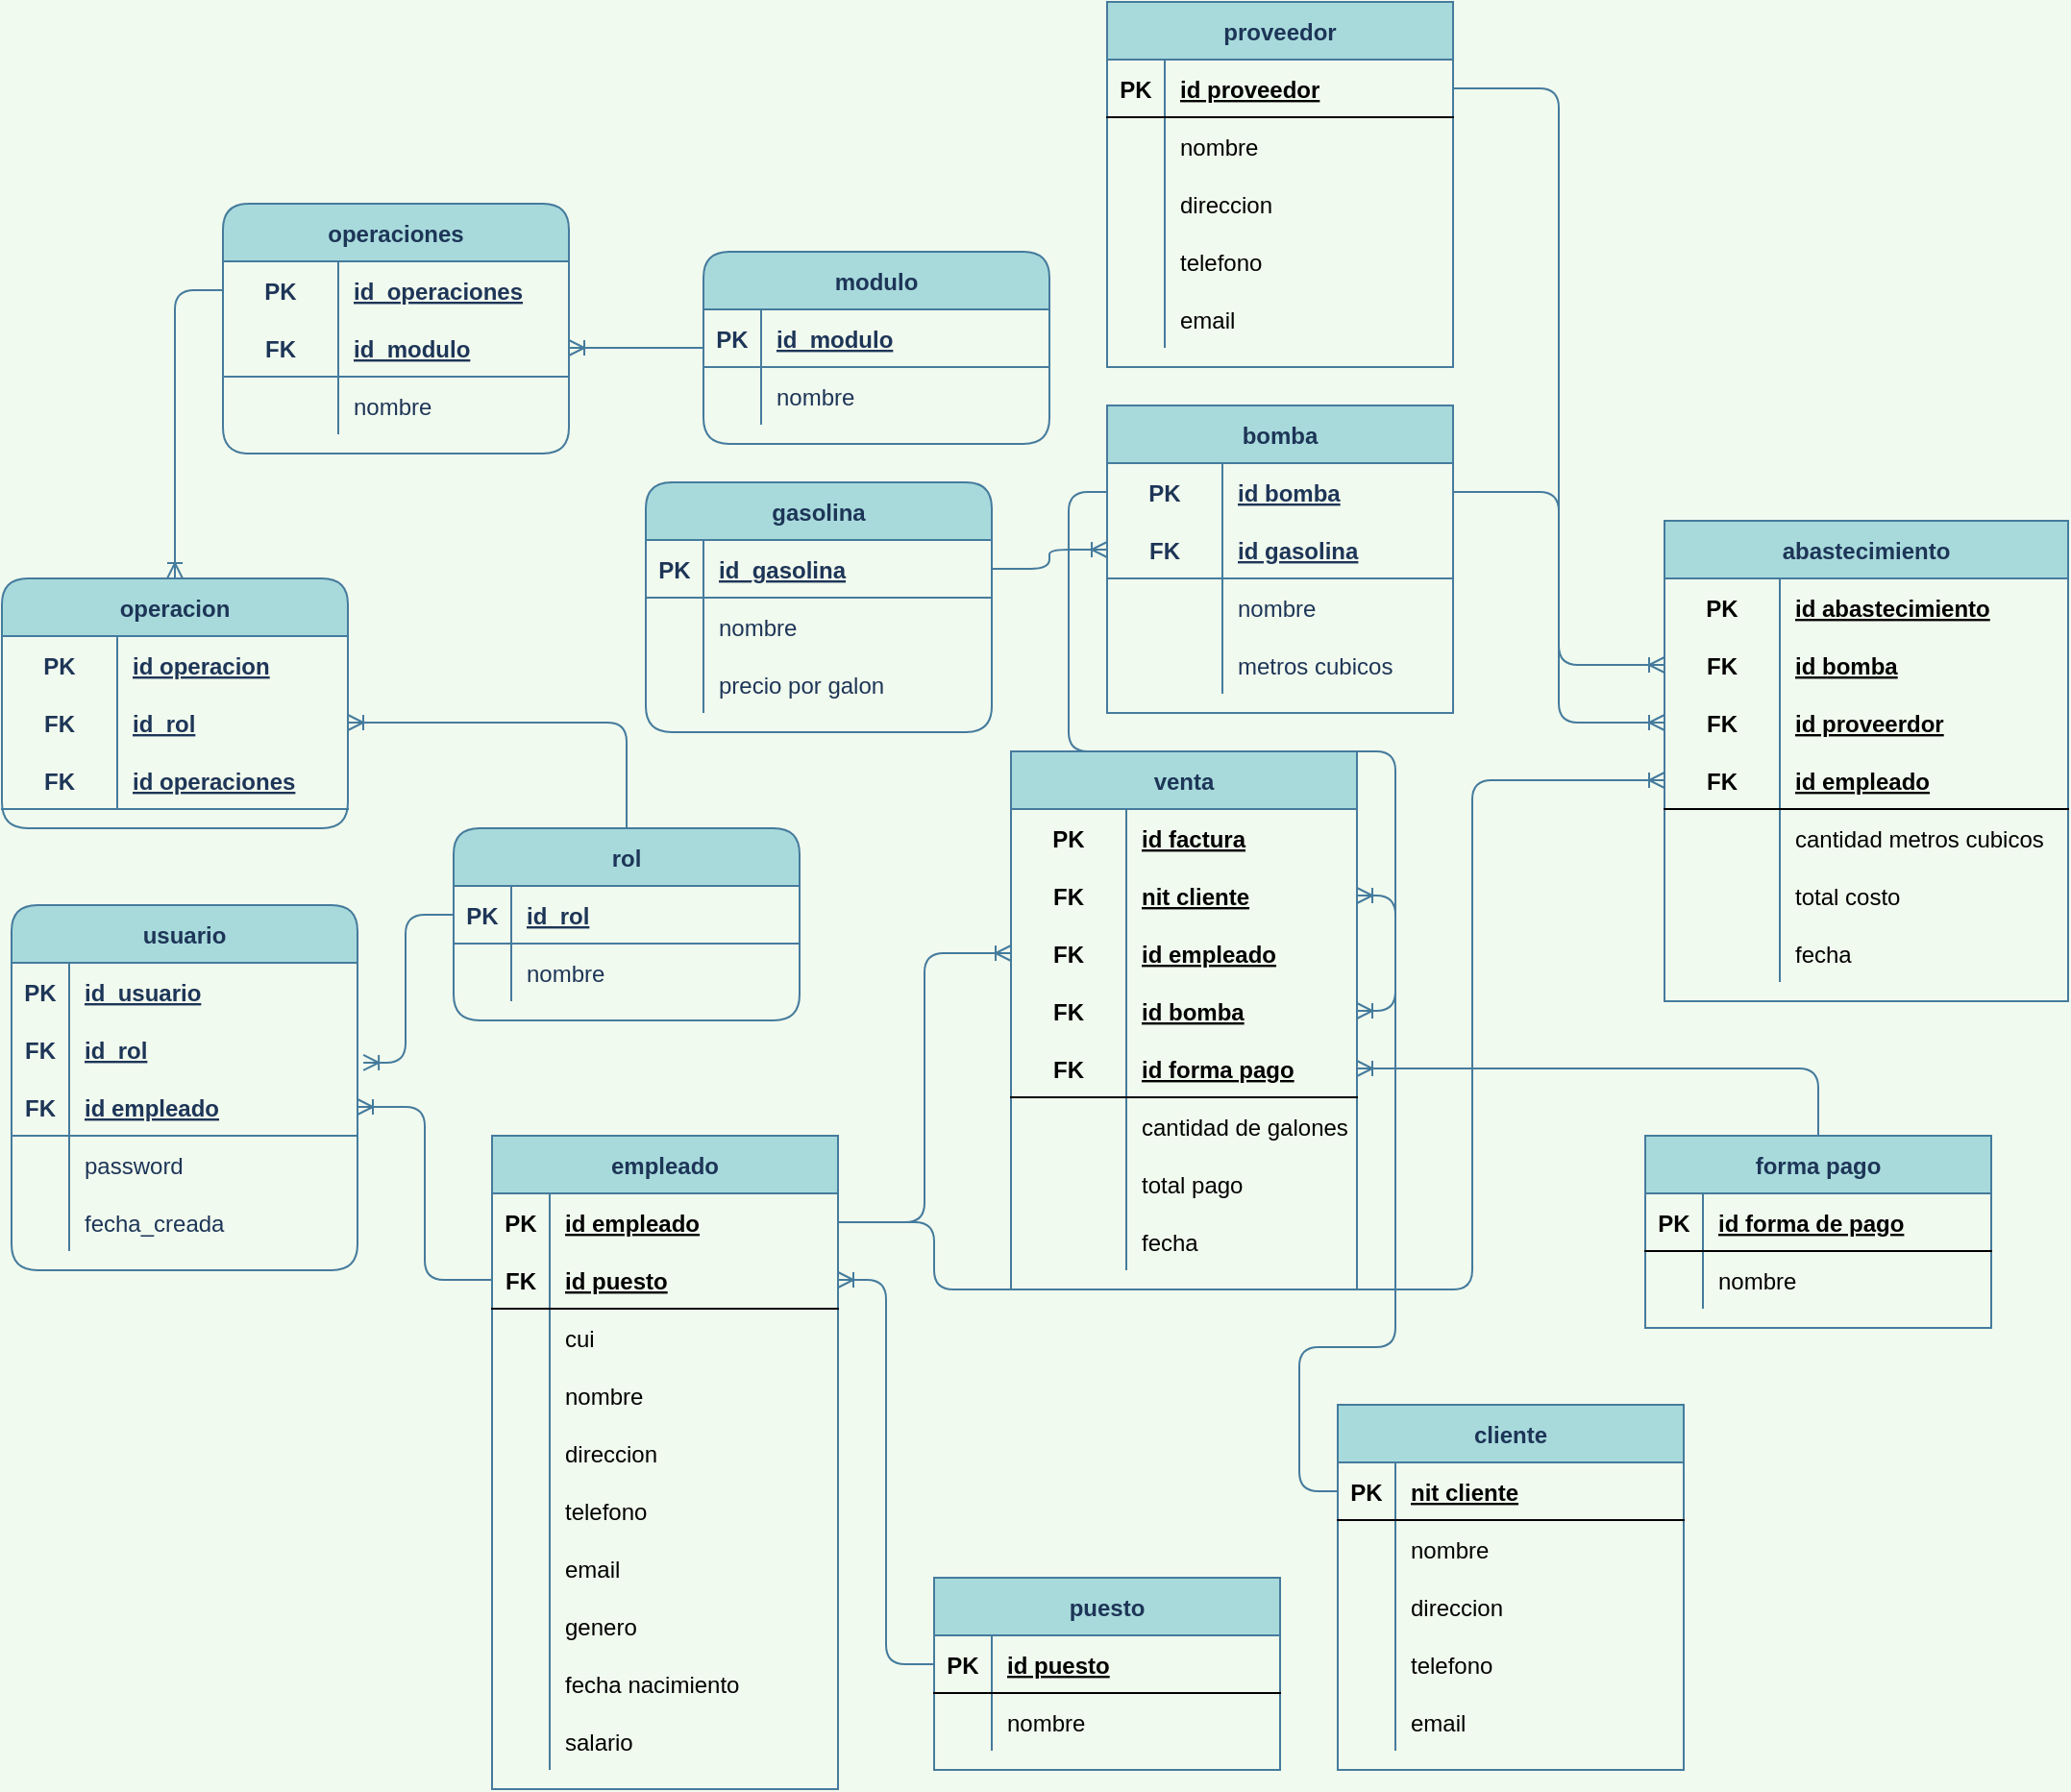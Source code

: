 <mxfile version="14.5.3" type="github">
  <diagram name="Page-1" id="efa7a0a1-bf9b-a30e-e6df-94a7791c09e9">
    <mxGraphModel dx="1422" dy="1175" grid="1" gridSize="10" guides="1" tooltips="1" connect="1" arrows="1" fold="1" page="0" pageScale="1" pageWidth="826" pageHeight="1169" background="#F1FAEE" math="0" shadow="0">
      <root>
        <mxCell id="0" />
        <mxCell id="1" parent="0" />
        <mxCell id="aAPYib6KPhApcbxuGzoG-118" value="usuario" style="shape=table;startSize=30;container=1;collapsible=1;childLayout=tableLayout;fixedRows=1;rowLines=0;fontStyle=1;align=center;resizeLast=1;rounded=1;fillColor=#A8DADC;strokeColor=#457B9D;fontColor=#1D3557;" vertex="1" parent="1">
          <mxGeometry x="50" y="420" width="180" height="190" as="geometry" />
        </mxCell>
        <mxCell id="aAPYib6KPhApcbxuGzoG-119" value="" style="shape=partialRectangle;collapsible=0;dropTarget=0;pointerEvents=0;fillColor=none;top=0;left=0;bottom=0;right=0;points=[[0,0.5],[1,0.5]];portConstraint=eastwest;rounded=1;strokeColor=#457B9D;fontColor=#1D3557;" vertex="1" parent="aAPYib6KPhApcbxuGzoG-118">
          <mxGeometry y="30" width="180" height="30" as="geometry" />
        </mxCell>
        <mxCell id="aAPYib6KPhApcbxuGzoG-120" value="PK" style="shape=partialRectangle;connectable=0;fillColor=none;top=0;left=0;bottom=0;right=0;fontStyle=1;overflow=hidden;rounded=1;strokeColor=#457B9D;fontColor=#1D3557;" vertex="1" parent="aAPYib6KPhApcbxuGzoG-119">
          <mxGeometry width="30" height="30" as="geometry" />
        </mxCell>
        <mxCell id="aAPYib6KPhApcbxuGzoG-121" value="id_usuario" style="shape=partialRectangle;connectable=0;fillColor=none;top=0;left=0;bottom=0;right=0;align=left;spacingLeft=6;fontStyle=5;overflow=hidden;rounded=1;strokeColor=#457B9D;fontColor=#1D3557;" vertex="1" parent="aAPYib6KPhApcbxuGzoG-119">
          <mxGeometry x="30" width="150" height="30" as="geometry" />
        </mxCell>
        <mxCell id="aAPYib6KPhApcbxuGzoG-498" value="" style="shape=partialRectangle;collapsible=0;dropTarget=0;pointerEvents=0;fillColor=none;top=0;left=0;bottom=0;right=0;points=[[0,0.5],[1,0.5]];portConstraint=eastwest;rounded=1;strokeColor=#457B9D;fontColor=#1D3557;" vertex="1" parent="aAPYib6KPhApcbxuGzoG-118">
          <mxGeometry y="60" width="180" height="30" as="geometry" />
        </mxCell>
        <mxCell id="aAPYib6KPhApcbxuGzoG-499" value="FK" style="shape=partialRectangle;connectable=0;fillColor=none;top=0;left=0;bottom=0;right=0;editable=1;overflow=hidden;fontStyle=1;rounded=1;strokeColor=#457B9D;fontColor=#1D3557;" vertex="1" parent="aAPYib6KPhApcbxuGzoG-498">
          <mxGeometry width="30" height="30" as="geometry" />
        </mxCell>
        <mxCell id="aAPYib6KPhApcbxuGzoG-500" value="id_rol" style="shape=partialRectangle;connectable=0;fillColor=none;top=0;left=0;bottom=0;right=0;align=left;spacingLeft=6;overflow=hidden;fontStyle=5;rounded=1;strokeColor=#457B9D;fontColor=#1D3557;" vertex="1" parent="aAPYib6KPhApcbxuGzoG-498">
          <mxGeometry x="30" width="150" height="30" as="geometry" />
        </mxCell>
        <mxCell id="aAPYib6KPhApcbxuGzoG-122" value="" style="shape=partialRectangle;collapsible=0;dropTarget=0;pointerEvents=0;fillColor=none;top=0;left=0;bottom=1;right=0;points=[[0,0.5],[1,0.5]];portConstraint=eastwest;rounded=1;strokeColor=#457B9D;fontColor=#1D3557;" vertex="1" parent="aAPYib6KPhApcbxuGzoG-118">
          <mxGeometry y="90" width="180" height="30" as="geometry" />
        </mxCell>
        <mxCell id="aAPYib6KPhApcbxuGzoG-123" value="FK" style="shape=partialRectangle;connectable=0;fillColor=none;top=0;left=0;bottom=0;right=0;editable=1;overflow=hidden;fontStyle=1;rounded=1;strokeColor=#457B9D;fontColor=#1D3557;" vertex="1" parent="aAPYib6KPhApcbxuGzoG-122">
          <mxGeometry width="30" height="30" as="geometry" />
        </mxCell>
        <mxCell id="aAPYib6KPhApcbxuGzoG-124" value="id empleado" style="shape=partialRectangle;connectable=0;fillColor=none;top=0;left=0;bottom=0;right=0;align=left;spacingLeft=6;overflow=hidden;fontStyle=5;rounded=1;strokeColor=#457B9D;fontColor=#1D3557;" vertex="1" parent="aAPYib6KPhApcbxuGzoG-122">
          <mxGeometry x="30" width="150" height="30" as="geometry" />
        </mxCell>
        <mxCell id="aAPYib6KPhApcbxuGzoG-199" value="" style="shape=partialRectangle;collapsible=0;dropTarget=0;pointerEvents=0;fillColor=none;top=0;left=0;bottom=0;right=0;points=[[0,0.5],[1,0.5]];portConstraint=eastwest;rounded=1;strokeColor=#457B9D;fontColor=#1D3557;" vertex="1" parent="aAPYib6KPhApcbxuGzoG-118">
          <mxGeometry y="120" width="180" height="30" as="geometry" />
        </mxCell>
        <mxCell id="aAPYib6KPhApcbxuGzoG-200" value="" style="shape=partialRectangle;connectable=0;fillColor=none;top=0;left=0;bottom=0;right=0;editable=1;overflow=hidden;rounded=1;strokeColor=#457B9D;fontColor=#1D3557;" vertex="1" parent="aAPYib6KPhApcbxuGzoG-199">
          <mxGeometry width="30" height="30" as="geometry" />
        </mxCell>
        <mxCell id="aAPYib6KPhApcbxuGzoG-201" value="password" style="shape=partialRectangle;connectable=0;fillColor=none;top=0;left=0;bottom=0;right=0;align=left;spacingLeft=6;overflow=hidden;rounded=1;strokeColor=#457B9D;fontColor=#1D3557;" vertex="1" parent="aAPYib6KPhApcbxuGzoG-199">
          <mxGeometry x="30" width="150" height="30" as="geometry" />
        </mxCell>
        <mxCell id="aAPYib6KPhApcbxuGzoG-218" value="" style="shape=partialRectangle;collapsible=0;dropTarget=0;pointerEvents=0;fillColor=none;top=0;left=0;bottom=0;right=0;points=[[0,0.5],[1,0.5]];portConstraint=eastwest;rounded=1;strokeColor=#457B9D;fontColor=#1D3557;" vertex="1" parent="aAPYib6KPhApcbxuGzoG-118">
          <mxGeometry y="150" width="180" height="30" as="geometry" />
        </mxCell>
        <mxCell id="aAPYib6KPhApcbxuGzoG-219" value="" style="shape=partialRectangle;connectable=0;fillColor=none;top=0;left=0;bottom=0;right=0;editable=1;overflow=hidden;rounded=1;strokeColor=#457B9D;fontColor=#1D3557;" vertex="1" parent="aAPYib6KPhApcbxuGzoG-218">
          <mxGeometry width="30" height="30" as="geometry" />
        </mxCell>
        <mxCell id="aAPYib6KPhApcbxuGzoG-220" value="fecha_creada" style="shape=partialRectangle;connectable=0;fillColor=none;top=0;left=0;bottom=0;right=0;align=left;spacingLeft=6;overflow=hidden;rounded=1;strokeColor=#457B9D;fontColor=#1D3557;" vertex="1" parent="aAPYib6KPhApcbxuGzoG-218">
          <mxGeometry x="30" width="150" height="30" as="geometry" />
        </mxCell>
        <mxCell id="aAPYib6KPhApcbxuGzoG-343" style="edgeStyle=orthogonalEdgeStyle;curved=0;rounded=1;sketch=0;orthogonalLoop=1;jettySize=auto;html=1;entryX=1;entryY=0.5;entryDx=0;entryDy=0;strokeColor=#457B9D;fillColor=#A8DADC;fontColor=#1D3557;endArrow=ERoneToMany;endFill=0;labelBackgroundColor=#F1FAEE;" edge="1" parent="1" source="aAPYib6KPhApcbxuGzoG-152" target="aAPYib6KPhApcbxuGzoG-318">
          <mxGeometry relative="1" as="geometry" />
        </mxCell>
        <mxCell id="aAPYib6KPhApcbxuGzoG-152" value="rol" style="shape=table;startSize=30;container=1;collapsible=1;childLayout=tableLayout;fixedRows=1;rowLines=0;fontStyle=1;align=center;resizeLast=1;rounded=1;fillColor=#A8DADC;strokeColor=#457B9D;fontColor=#1D3557;" vertex="1" parent="1">
          <mxGeometry x="280" y="380" width="180" height="100" as="geometry" />
        </mxCell>
        <mxCell id="aAPYib6KPhApcbxuGzoG-153" value="" style="shape=partialRectangle;collapsible=0;dropTarget=0;pointerEvents=0;fillColor=none;top=0;left=0;bottom=1;right=0;points=[[0,0.5],[1,0.5]];portConstraint=eastwest;rounded=1;strokeColor=#457B9D;fontColor=#1D3557;" vertex="1" parent="aAPYib6KPhApcbxuGzoG-152">
          <mxGeometry y="30" width="180" height="30" as="geometry" />
        </mxCell>
        <mxCell id="aAPYib6KPhApcbxuGzoG-154" value="PK" style="shape=partialRectangle;connectable=0;fillColor=none;top=0;left=0;bottom=0;right=0;fontStyle=1;overflow=hidden;rounded=1;strokeColor=#457B9D;fontColor=#1D3557;" vertex="1" parent="aAPYib6KPhApcbxuGzoG-153">
          <mxGeometry width="30" height="30" as="geometry" />
        </mxCell>
        <mxCell id="aAPYib6KPhApcbxuGzoG-155" value="id_rol" style="shape=partialRectangle;connectable=0;fillColor=none;top=0;left=0;bottom=0;right=0;align=left;spacingLeft=6;fontStyle=5;overflow=hidden;rounded=1;strokeColor=#457B9D;fontColor=#1D3557;" vertex="1" parent="aAPYib6KPhApcbxuGzoG-153">
          <mxGeometry x="30" width="150" height="30" as="geometry" />
        </mxCell>
        <mxCell id="aAPYib6KPhApcbxuGzoG-156" value="" style="shape=partialRectangle;collapsible=0;dropTarget=0;pointerEvents=0;fillColor=none;top=0;left=0;bottom=0;right=0;points=[[0,0.5],[1,0.5]];portConstraint=eastwest;rounded=1;strokeColor=#457B9D;fontColor=#1D3557;" vertex="1" parent="aAPYib6KPhApcbxuGzoG-152">
          <mxGeometry y="60" width="180" height="30" as="geometry" />
        </mxCell>
        <mxCell id="aAPYib6KPhApcbxuGzoG-157" value="" style="shape=partialRectangle;connectable=0;fillColor=none;top=0;left=0;bottom=0;right=0;editable=1;overflow=hidden;rounded=1;strokeColor=#457B9D;fontColor=#1D3557;" vertex="1" parent="aAPYib6KPhApcbxuGzoG-156">
          <mxGeometry width="30" height="30" as="geometry" />
        </mxCell>
        <mxCell id="aAPYib6KPhApcbxuGzoG-158" value="nombre" style="shape=partialRectangle;connectable=0;fillColor=none;top=0;left=0;bottom=0;right=0;align=left;spacingLeft=6;overflow=hidden;rounded=1;strokeColor=#457B9D;fontColor=#1D3557;" vertex="1" parent="aAPYib6KPhApcbxuGzoG-156">
          <mxGeometry x="30" width="150" height="30" as="geometry" />
        </mxCell>
        <mxCell id="aAPYib6KPhApcbxuGzoG-227" style="edgeStyle=orthogonalEdgeStyle;orthogonalLoop=1;jettySize=auto;html=1;exitX=0;exitY=0.5;exitDx=0;exitDy=0;entryX=1.017;entryY=0.733;entryDx=0;entryDy=0;endArrow=ERoneToMany;endFill=0;strokeColor=#457B9D;fontColor=#1D3557;labelBackgroundColor=#F1FAEE;entryPerimeter=0;" edge="1" parent="1" source="aAPYib6KPhApcbxuGzoG-153" target="aAPYib6KPhApcbxuGzoG-498">
          <mxGeometry relative="1" as="geometry" />
        </mxCell>
        <mxCell id="aAPYib6KPhApcbxuGzoG-313" style="edgeStyle=orthogonalEdgeStyle;orthogonalLoop=1;jettySize=auto;html=1;entryX=1;entryY=0.5;entryDx=0;entryDy=0;endArrow=ERoneToMany;endFill=0;fontColor=#1D3557;strokeColor=#457B9D;labelBackgroundColor=#F1FAEE;" edge="1" parent="1" source="aAPYib6KPhApcbxuGzoG-229" target="aAPYib6KPhApcbxuGzoG-304">
          <mxGeometry relative="1" as="geometry" />
        </mxCell>
        <mxCell id="aAPYib6KPhApcbxuGzoG-229" value="modulo" style="shape=table;startSize=30;container=1;collapsible=1;childLayout=tableLayout;fixedRows=1;rowLines=0;fontStyle=1;align=center;resizeLast=1;rounded=1;fillColor=#A8DADC;strokeColor=#457B9D;fontColor=#1D3557;" vertex="1" parent="1">
          <mxGeometry x="410" y="80" width="180" height="100" as="geometry" />
        </mxCell>
        <mxCell id="aAPYib6KPhApcbxuGzoG-230" value="" style="shape=partialRectangle;collapsible=0;dropTarget=0;pointerEvents=0;fillColor=none;top=0;left=0;bottom=1;right=0;points=[[0,0.5],[1,0.5]];portConstraint=eastwest;rounded=1;strokeColor=#457B9D;fontColor=#1D3557;" vertex="1" parent="aAPYib6KPhApcbxuGzoG-229">
          <mxGeometry y="30" width="180" height="30" as="geometry" />
        </mxCell>
        <mxCell id="aAPYib6KPhApcbxuGzoG-231" value="PK" style="shape=partialRectangle;connectable=0;fillColor=none;top=0;left=0;bottom=0;right=0;fontStyle=1;overflow=hidden;rounded=1;strokeColor=#457B9D;fontColor=#1D3557;" vertex="1" parent="aAPYib6KPhApcbxuGzoG-230">
          <mxGeometry width="30" height="30" as="geometry" />
        </mxCell>
        <mxCell id="aAPYib6KPhApcbxuGzoG-232" value="id_modulo" style="shape=partialRectangle;connectable=0;fillColor=none;top=0;left=0;bottom=0;right=0;align=left;spacingLeft=6;fontStyle=5;overflow=hidden;rounded=1;strokeColor=#457B9D;fontColor=#1D3557;" vertex="1" parent="aAPYib6KPhApcbxuGzoG-230">
          <mxGeometry x="30" width="150" height="30" as="geometry" />
        </mxCell>
        <mxCell id="aAPYib6KPhApcbxuGzoG-233" value="" style="shape=partialRectangle;collapsible=0;dropTarget=0;pointerEvents=0;fillColor=none;top=0;left=0;bottom=0;right=0;points=[[0,0.5],[1,0.5]];portConstraint=eastwest;rounded=1;strokeColor=#457B9D;fontColor=#1D3557;" vertex="1" parent="aAPYib6KPhApcbxuGzoG-229">
          <mxGeometry y="60" width="180" height="30" as="geometry" />
        </mxCell>
        <mxCell id="aAPYib6KPhApcbxuGzoG-234" value="" style="shape=partialRectangle;connectable=0;fillColor=none;top=0;left=0;bottom=0;right=0;editable=1;overflow=hidden;fontStyle=1;rounded=1;strokeColor=#457B9D;fontColor=#1D3557;" vertex="1" parent="aAPYib6KPhApcbxuGzoG-233">
          <mxGeometry width="30" height="30" as="geometry" />
        </mxCell>
        <mxCell id="aAPYib6KPhApcbxuGzoG-235" value="nombre" style="shape=partialRectangle;connectable=0;fillColor=none;top=0;left=0;bottom=0;right=0;align=left;spacingLeft=6;overflow=hidden;rounded=1;strokeColor=#457B9D;fontColor=#1D3557;" vertex="1" parent="aAPYib6KPhApcbxuGzoG-233">
          <mxGeometry x="30" width="150" height="30" as="geometry" />
        </mxCell>
        <mxCell id="aAPYib6KPhApcbxuGzoG-300" value="operaciones" style="shape=table;startSize=30;container=1;collapsible=1;childLayout=tableLayout;fixedRows=1;rowLines=0;fontStyle=1;align=center;resizeLast=1;strokeColor=#457B9D;fillColor=#A8DADC;rounded=1;fontColor=#1D3557;" vertex="1" parent="1">
          <mxGeometry x="160" y="55" width="180" height="130" as="geometry" />
        </mxCell>
        <mxCell id="aAPYib6KPhApcbxuGzoG-301" value="" style="shape=partialRectangle;collapsible=0;dropTarget=0;pointerEvents=0;fillColor=none;top=0;left=0;bottom=0;right=0;points=[[0,0.5],[1,0.5]];portConstraint=eastwest;rounded=1;strokeColor=#457B9D;fontColor=#1D3557;" vertex="1" parent="aAPYib6KPhApcbxuGzoG-300">
          <mxGeometry y="30" width="180" height="30" as="geometry" />
        </mxCell>
        <mxCell id="aAPYib6KPhApcbxuGzoG-302" value="PK" style="shape=partialRectangle;connectable=0;fillColor=none;top=0;left=0;bottom=0;right=0;fontStyle=1;overflow=hidden;rounded=1;strokeColor=#457B9D;fontColor=#1D3557;" vertex="1" parent="aAPYib6KPhApcbxuGzoG-301">
          <mxGeometry width="60" height="30" as="geometry" />
        </mxCell>
        <mxCell id="aAPYib6KPhApcbxuGzoG-303" value="id_operaciones" style="shape=partialRectangle;connectable=0;fillColor=none;top=0;left=0;bottom=0;right=0;align=left;spacingLeft=6;fontStyle=5;overflow=hidden;rounded=1;strokeColor=#457B9D;fontColor=#1D3557;" vertex="1" parent="aAPYib6KPhApcbxuGzoG-301">
          <mxGeometry x="60" width="120" height="30" as="geometry" />
        </mxCell>
        <mxCell id="aAPYib6KPhApcbxuGzoG-304" value="" style="shape=partialRectangle;collapsible=0;dropTarget=0;pointerEvents=0;fillColor=none;top=0;left=0;bottom=1;right=0;points=[[0,0.5],[1,0.5]];portConstraint=eastwest;rounded=1;strokeColor=#457B9D;fontColor=#1D3557;" vertex="1" parent="aAPYib6KPhApcbxuGzoG-300">
          <mxGeometry y="60" width="180" height="30" as="geometry" />
        </mxCell>
        <mxCell id="aAPYib6KPhApcbxuGzoG-305" value="FK" style="shape=partialRectangle;connectable=0;fillColor=none;top=0;left=0;bottom=0;right=0;fontStyle=1;overflow=hidden;rounded=1;strokeColor=#457B9D;fontColor=#1D3557;" vertex="1" parent="aAPYib6KPhApcbxuGzoG-304">
          <mxGeometry width="60" height="30" as="geometry" />
        </mxCell>
        <mxCell id="aAPYib6KPhApcbxuGzoG-306" value="id_modulo" style="shape=partialRectangle;connectable=0;fillColor=none;top=0;left=0;bottom=0;right=0;align=left;spacingLeft=6;fontStyle=5;overflow=hidden;rounded=1;strokeColor=#457B9D;fontColor=#1D3557;" vertex="1" parent="aAPYib6KPhApcbxuGzoG-304">
          <mxGeometry x="60" width="120" height="30" as="geometry" />
        </mxCell>
        <mxCell id="aAPYib6KPhApcbxuGzoG-307" value="" style="shape=partialRectangle;collapsible=0;dropTarget=0;pointerEvents=0;fillColor=none;top=0;left=0;bottom=0;right=0;points=[[0,0.5],[1,0.5]];portConstraint=eastwest;rounded=1;strokeColor=#457B9D;fontColor=#1D3557;" vertex="1" parent="aAPYib6KPhApcbxuGzoG-300">
          <mxGeometry y="90" width="180" height="30" as="geometry" />
        </mxCell>
        <mxCell id="aAPYib6KPhApcbxuGzoG-308" value="" style="shape=partialRectangle;connectable=0;fillColor=none;top=0;left=0;bottom=0;right=0;editable=1;overflow=hidden;rounded=1;strokeColor=#457B9D;fontColor=#1D3557;" vertex="1" parent="aAPYib6KPhApcbxuGzoG-307">
          <mxGeometry width="60" height="30" as="geometry" />
        </mxCell>
        <mxCell id="aAPYib6KPhApcbxuGzoG-309" value="nombre" style="shape=partialRectangle;connectable=0;fillColor=none;top=0;left=0;bottom=0;right=0;align=left;spacingLeft=6;overflow=hidden;rounded=1;strokeColor=#457B9D;fontColor=#1D3557;" vertex="1" parent="aAPYib6KPhApcbxuGzoG-307">
          <mxGeometry x="60" width="120" height="30" as="geometry" />
        </mxCell>
        <mxCell id="aAPYib6KPhApcbxuGzoG-314" value="operacion" style="shape=table;startSize=30;container=1;collapsible=1;childLayout=tableLayout;fixedRows=1;rowLines=0;fontStyle=1;align=center;resizeLast=1;strokeColor=#457B9D;fillColor=#A8DADC;rounded=1;fontColor=#1D3557;" vertex="1" parent="1">
          <mxGeometry x="45" y="250" width="180" height="130" as="geometry" />
        </mxCell>
        <mxCell id="aAPYib6KPhApcbxuGzoG-315" value="" style="shape=partialRectangle;collapsible=0;dropTarget=0;pointerEvents=0;fillColor=none;top=0;left=0;bottom=0;right=0;points=[[0,0.5],[1,0.5]];portConstraint=eastwest;rounded=1;strokeColor=#457B9D;fontColor=#1D3557;" vertex="1" parent="aAPYib6KPhApcbxuGzoG-314">
          <mxGeometry y="30" width="180" height="30" as="geometry" />
        </mxCell>
        <mxCell id="aAPYib6KPhApcbxuGzoG-316" value="PK" style="shape=partialRectangle;connectable=0;fillColor=none;top=0;left=0;bottom=0;right=0;fontStyle=1;overflow=hidden;rounded=1;strokeColor=#457B9D;fontColor=#1D3557;" vertex="1" parent="aAPYib6KPhApcbxuGzoG-315">
          <mxGeometry width="60" height="30" as="geometry" />
        </mxCell>
        <mxCell id="aAPYib6KPhApcbxuGzoG-317" value="id operacion" style="shape=partialRectangle;connectable=0;fillColor=none;top=0;left=0;bottom=0;right=0;align=left;spacingLeft=6;fontStyle=5;overflow=hidden;rounded=1;strokeColor=#457B9D;fontColor=#1D3557;" vertex="1" parent="aAPYib6KPhApcbxuGzoG-315">
          <mxGeometry x="60" width="120" height="30" as="geometry" />
        </mxCell>
        <mxCell id="aAPYib6KPhApcbxuGzoG-318" value="" style="shape=partialRectangle;collapsible=0;dropTarget=0;pointerEvents=0;fillColor=none;top=0;left=0;bottom=0;right=0;points=[[0,0.5],[1,0.5]];portConstraint=eastwest;rounded=1;strokeColor=#457B9D;fontColor=#1D3557;" vertex="1" parent="aAPYib6KPhApcbxuGzoG-314">
          <mxGeometry y="60" width="180" height="30" as="geometry" />
        </mxCell>
        <mxCell id="aAPYib6KPhApcbxuGzoG-319" value="FK" style="shape=partialRectangle;connectable=0;fillColor=none;top=0;left=0;bottom=0;right=0;fontStyle=1;overflow=hidden;rounded=1;strokeColor=#457B9D;fontColor=#1D3557;" vertex="1" parent="aAPYib6KPhApcbxuGzoG-318">
          <mxGeometry width="60" height="30" as="geometry" />
        </mxCell>
        <mxCell id="aAPYib6KPhApcbxuGzoG-320" value="id_rol" style="shape=partialRectangle;connectable=0;fillColor=none;top=0;left=0;bottom=0;right=0;align=left;spacingLeft=6;fontStyle=5;overflow=hidden;rounded=1;strokeColor=#457B9D;fontColor=#1D3557;" vertex="1" parent="aAPYib6KPhApcbxuGzoG-318">
          <mxGeometry x="60" width="120" height="30" as="geometry" />
        </mxCell>
        <mxCell id="aAPYib6KPhApcbxuGzoG-321" value="" style="shape=partialRectangle;collapsible=0;dropTarget=0;pointerEvents=0;fillColor=none;top=0;left=0;bottom=1;right=0;points=[[0,0.5],[1,0.5]];portConstraint=eastwest;rounded=1;strokeColor=#457B9D;fontColor=#1D3557;" vertex="1" parent="aAPYib6KPhApcbxuGzoG-314">
          <mxGeometry y="90" width="180" height="30" as="geometry" />
        </mxCell>
        <mxCell id="aAPYib6KPhApcbxuGzoG-322" value="FK" style="shape=partialRectangle;connectable=0;fillColor=none;top=0;left=0;bottom=0;right=0;editable=1;overflow=hidden;rounded=1;strokeColor=#457B9D;fontColor=#1D3557;fontStyle=1" vertex="1" parent="aAPYib6KPhApcbxuGzoG-321">
          <mxGeometry width="60" height="30" as="geometry" />
        </mxCell>
        <mxCell id="aAPYib6KPhApcbxuGzoG-323" value="id operaciones" style="shape=partialRectangle;connectable=0;fillColor=none;top=0;left=0;bottom=0;right=0;align=left;spacingLeft=6;overflow=hidden;rounded=1;strokeColor=#457B9D;fontColor=#1D3557;fontStyle=5" vertex="1" parent="aAPYib6KPhApcbxuGzoG-321">
          <mxGeometry x="60" width="120" height="30" as="geometry" />
        </mxCell>
        <mxCell id="aAPYib6KPhApcbxuGzoG-344" style="edgeStyle=orthogonalEdgeStyle;curved=0;rounded=1;sketch=0;orthogonalLoop=1;jettySize=auto;html=1;entryX=0.5;entryY=0;entryDx=0;entryDy=0;endArrow=ERoneToMany;endFill=0;strokeColor=#457B9D;fillColor=#A8DADC;fontColor=#1D3557;labelBackgroundColor=#F1FAEE;" edge="1" parent="1" source="aAPYib6KPhApcbxuGzoG-301" target="aAPYib6KPhApcbxuGzoG-314">
          <mxGeometry relative="1" as="geometry" />
        </mxCell>
        <mxCell id="aAPYib6KPhApcbxuGzoG-360" value="gasolina" style="shape=table;startSize=30;container=1;collapsible=1;childLayout=tableLayout;fixedRows=1;rowLines=0;fontStyle=1;align=center;resizeLast=1;rounded=1;fillColor=#A8DADC;strokeColor=#457B9D;fontColor=#1D3557;" vertex="1" parent="1">
          <mxGeometry x="380" y="200" width="180" height="130" as="geometry" />
        </mxCell>
        <mxCell id="aAPYib6KPhApcbxuGzoG-361" value="" style="shape=partialRectangle;collapsible=0;dropTarget=0;pointerEvents=0;fillColor=none;top=0;left=0;bottom=1;right=0;points=[[0,0.5],[1,0.5]];portConstraint=eastwest;rounded=1;strokeColor=#457B9D;fontColor=#1D3557;" vertex="1" parent="aAPYib6KPhApcbxuGzoG-360">
          <mxGeometry y="30" width="180" height="30" as="geometry" />
        </mxCell>
        <mxCell id="aAPYib6KPhApcbxuGzoG-362" value="PK" style="shape=partialRectangle;connectable=0;fillColor=none;top=0;left=0;bottom=0;right=0;fontStyle=1;overflow=hidden;rounded=1;strokeColor=#457B9D;fontColor=#1D3557;" vertex="1" parent="aAPYib6KPhApcbxuGzoG-361">
          <mxGeometry width="30" height="30" as="geometry" />
        </mxCell>
        <mxCell id="aAPYib6KPhApcbxuGzoG-363" value="id_gasolina" style="shape=partialRectangle;connectable=0;fillColor=none;top=0;left=0;bottom=0;right=0;align=left;spacingLeft=6;fontStyle=5;overflow=hidden;rounded=1;strokeColor=#457B9D;fontColor=#1D3557;" vertex="1" parent="aAPYib6KPhApcbxuGzoG-361">
          <mxGeometry x="30" width="150" height="30" as="geometry" />
        </mxCell>
        <mxCell id="aAPYib6KPhApcbxuGzoG-364" value="" style="shape=partialRectangle;collapsible=0;dropTarget=0;pointerEvents=0;fillColor=none;top=0;left=0;bottom=0;right=0;points=[[0,0.5],[1,0.5]];portConstraint=eastwest;rounded=1;strokeColor=#457B9D;fontColor=#1D3557;" vertex="1" parent="aAPYib6KPhApcbxuGzoG-360">
          <mxGeometry y="60" width="180" height="30" as="geometry" />
        </mxCell>
        <mxCell id="aAPYib6KPhApcbxuGzoG-365" value="" style="shape=partialRectangle;connectable=0;fillColor=none;top=0;left=0;bottom=0;right=0;editable=1;overflow=hidden;rounded=1;strokeColor=#457B9D;fontColor=#1D3557;" vertex="1" parent="aAPYib6KPhApcbxuGzoG-364">
          <mxGeometry width="30" height="30" as="geometry" />
        </mxCell>
        <mxCell id="aAPYib6KPhApcbxuGzoG-366" value="nombre" style="shape=partialRectangle;connectable=0;fillColor=none;top=0;left=0;bottom=0;right=0;align=left;spacingLeft=6;overflow=hidden;rounded=1;strokeColor=#457B9D;fontColor=#1D3557;" vertex="1" parent="aAPYib6KPhApcbxuGzoG-364">
          <mxGeometry x="30" width="150" height="30" as="geometry" />
        </mxCell>
        <mxCell id="aAPYib6KPhApcbxuGzoG-457" value="" style="shape=partialRectangle;collapsible=0;dropTarget=0;pointerEvents=0;fillColor=none;top=0;left=0;bottom=0;right=0;points=[[0,0.5],[1,0.5]];portConstraint=eastwest;rounded=1;strokeColor=#457B9D;fontColor=#1D3557;" vertex="1" parent="aAPYib6KPhApcbxuGzoG-360">
          <mxGeometry y="90" width="180" height="30" as="geometry" />
        </mxCell>
        <mxCell id="aAPYib6KPhApcbxuGzoG-458" value="" style="shape=partialRectangle;connectable=0;fillColor=none;top=0;left=0;bottom=0;right=0;editable=1;overflow=hidden;rounded=1;strokeColor=#457B9D;fontColor=#1D3557;" vertex="1" parent="aAPYib6KPhApcbxuGzoG-457">
          <mxGeometry width="30" height="30" as="geometry" />
        </mxCell>
        <mxCell id="aAPYib6KPhApcbxuGzoG-459" value="precio por galon" style="shape=partialRectangle;connectable=0;fillColor=none;top=0;left=0;bottom=0;right=0;align=left;spacingLeft=6;overflow=hidden;rounded=1;strokeColor=#457B9D;fontColor=#1D3557;" vertex="1" parent="aAPYib6KPhApcbxuGzoG-457">
          <mxGeometry x="30" width="150" height="30" as="geometry" />
        </mxCell>
        <mxCell id="aAPYib6KPhApcbxuGzoG-367" value="bomba" style="shape=table;startSize=30;container=1;collapsible=1;childLayout=tableLayout;fixedRows=1;rowLines=0;fontStyle=1;align=center;resizeLast=1;rounded=0;sketch=0;strokeColor=#457B9D;fillColor=#A8DADC;fontColor=#1D3557;" vertex="1" parent="1">
          <mxGeometry x="620" y="160" width="180" height="160" as="geometry" />
        </mxCell>
        <mxCell id="aAPYib6KPhApcbxuGzoG-368" value="" style="shape=partialRectangle;collapsible=0;dropTarget=0;pointerEvents=0;fillColor=none;top=0;left=0;bottom=0;right=0;points=[[0,0.5],[1,0.5]];portConstraint=eastwest;strokeColor=#457B9D;fontColor=#1D3557;" vertex="1" parent="aAPYib6KPhApcbxuGzoG-367">
          <mxGeometry y="30" width="180" height="30" as="geometry" />
        </mxCell>
        <mxCell id="aAPYib6KPhApcbxuGzoG-369" value="PK" style="shape=partialRectangle;connectable=0;fillColor=none;top=0;left=0;bottom=0;right=0;fontStyle=1;overflow=hidden;strokeColor=#457B9D;fontColor=#1D3557;" vertex="1" parent="aAPYib6KPhApcbxuGzoG-368">
          <mxGeometry width="60" height="30" as="geometry" />
        </mxCell>
        <mxCell id="aAPYib6KPhApcbxuGzoG-370" value="id bomba" style="shape=partialRectangle;connectable=0;fillColor=none;top=0;left=0;bottom=0;right=0;align=left;spacingLeft=6;fontStyle=5;overflow=hidden;strokeColor=#457B9D;fontColor=#1D3557;" vertex="1" parent="aAPYib6KPhApcbxuGzoG-368">
          <mxGeometry x="60" width="120" height="30" as="geometry" />
        </mxCell>
        <mxCell id="aAPYib6KPhApcbxuGzoG-371" value="" style="shape=partialRectangle;collapsible=0;dropTarget=0;pointerEvents=0;fillColor=none;top=0;left=0;bottom=1;right=0;points=[[0,0.5],[1,0.5]];portConstraint=eastwest;strokeColor=#457B9D;fontColor=#1D3557;" vertex="1" parent="aAPYib6KPhApcbxuGzoG-367">
          <mxGeometry y="60" width="180" height="30" as="geometry" />
        </mxCell>
        <mxCell id="aAPYib6KPhApcbxuGzoG-372" value="FK" style="shape=partialRectangle;connectable=0;fillColor=none;top=0;left=0;bottom=0;right=0;fontStyle=1;overflow=hidden;strokeColor=#457B9D;fontColor=#1D3557;" vertex="1" parent="aAPYib6KPhApcbxuGzoG-371">
          <mxGeometry width="60" height="30" as="geometry" />
        </mxCell>
        <mxCell id="aAPYib6KPhApcbxuGzoG-373" value="id gasolina" style="shape=partialRectangle;connectable=0;fillColor=none;top=0;left=0;bottom=0;right=0;align=left;spacingLeft=6;fontStyle=5;overflow=hidden;strokeColor=#457B9D;fontColor=#1D3557;" vertex="1" parent="aAPYib6KPhApcbxuGzoG-371">
          <mxGeometry x="60" width="120" height="30" as="geometry" />
        </mxCell>
        <mxCell id="aAPYib6KPhApcbxuGzoG-374" value="" style="shape=partialRectangle;collapsible=0;dropTarget=0;pointerEvents=0;fillColor=none;top=0;left=0;bottom=0;right=0;points=[[0,0.5],[1,0.5]];portConstraint=eastwest;strokeColor=#457B9D;fontColor=#1D3557;" vertex="1" parent="aAPYib6KPhApcbxuGzoG-367">
          <mxGeometry y="90" width="180" height="30" as="geometry" />
        </mxCell>
        <mxCell id="aAPYib6KPhApcbxuGzoG-375" value="" style="shape=partialRectangle;connectable=0;fillColor=none;top=0;left=0;bottom=0;right=0;editable=1;overflow=hidden;strokeColor=#457B9D;fontColor=#1D3557;" vertex="1" parent="aAPYib6KPhApcbxuGzoG-374">
          <mxGeometry width="60" height="30" as="geometry" />
        </mxCell>
        <mxCell id="aAPYib6KPhApcbxuGzoG-376" value="nombre" style="shape=partialRectangle;connectable=0;fillColor=none;top=0;left=0;bottom=0;right=0;align=left;spacingLeft=6;overflow=hidden;strokeColor=#457B9D;fontColor=#1D3557;" vertex="1" parent="aAPYib6KPhApcbxuGzoG-374">
          <mxGeometry x="60" width="120" height="30" as="geometry" />
        </mxCell>
        <mxCell id="aAPYib6KPhApcbxuGzoG-377" value="" style="shape=partialRectangle;collapsible=0;dropTarget=0;pointerEvents=0;fillColor=none;top=0;left=0;bottom=0;right=0;points=[[0,0.5],[1,0.5]];portConstraint=eastwest;strokeColor=#457B9D;fontColor=#1D3557;" vertex="1" parent="aAPYib6KPhApcbxuGzoG-367">
          <mxGeometry y="120" width="180" height="30" as="geometry" />
        </mxCell>
        <mxCell id="aAPYib6KPhApcbxuGzoG-378" value="" style="shape=partialRectangle;connectable=0;fillColor=none;top=0;left=0;bottom=0;right=0;editable=1;overflow=hidden;strokeColor=#457B9D;fontColor=#1D3557;" vertex="1" parent="aAPYib6KPhApcbxuGzoG-377">
          <mxGeometry width="60" height="30" as="geometry" />
        </mxCell>
        <mxCell id="aAPYib6KPhApcbxuGzoG-379" value="metros cubicos" style="shape=partialRectangle;connectable=0;fillColor=none;top=0;left=0;bottom=0;right=0;align=left;spacingLeft=6;overflow=hidden;strokeColor=#457B9D;fontColor=#1D3557;" vertex="1" parent="aAPYib6KPhApcbxuGzoG-377">
          <mxGeometry x="60" width="120" height="30" as="geometry" />
        </mxCell>
        <mxCell id="aAPYib6KPhApcbxuGzoG-380" value="empleado" style="shape=table;startSize=30;container=1;collapsible=1;childLayout=tableLayout;fixedRows=1;rowLines=0;fontStyle=1;align=center;resizeLast=1;rounded=0;sketch=0;strokeColor=#457B9D;fillColor=#A8DADC;fontColor=#1D3557;" vertex="1" parent="1">
          <mxGeometry x="300" y="540" width="180" height="340" as="geometry" />
        </mxCell>
        <mxCell id="aAPYib6KPhApcbxuGzoG-454" value="" style="shape=partialRectangle;collapsible=0;dropTarget=0;pointerEvents=0;fillColor=none;top=0;left=0;bottom=0;right=0;points=[[0,0.5],[1,0.5]];portConstraint=eastwest;" vertex="1" parent="aAPYib6KPhApcbxuGzoG-380">
          <mxGeometry y="30" width="180" height="30" as="geometry" />
        </mxCell>
        <mxCell id="aAPYib6KPhApcbxuGzoG-455" value="PK" style="shape=partialRectangle;connectable=0;fillColor=none;top=0;left=0;bottom=0;right=0;fontStyle=1;overflow=hidden;" vertex="1" parent="aAPYib6KPhApcbxuGzoG-454">
          <mxGeometry width="30" height="30" as="geometry" />
        </mxCell>
        <mxCell id="aAPYib6KPhApcbxuGzoG-456" value="id empleado" style="shape=partialRectangle;connectable=0;fillColor=none;top=0;left=0;bottom=0;right=0;align=left;spacingLeft=6;fontStyle=5;overflow=hidden;" vertex="1" parent="aAPYib6KPhApcbxuGzoG-454">
          <mxGeometry x="30" width="150" height="30" as="geometry" />
        </mxCell>
        <mxCell id="aAPYib6KPhApcbxuGzoG-381" value="" style="shape=partialRectangle;collapsible=0;dropTarget=0;pointerEvents=0;fillColor=none;top=0;left=0;bottom=1;right=0;points=[[0,0.5],[1,0.5]];portConstraint=eastwest;" vertex="1" parent="aAPYib6KPhApcbxuGzoG-380">
          <mxGeometry y="60" width="180" height="30" as="geometry" />
        </mxCell>
        <mxCell id="aAPYib6KPhApcbxuGzoG-382" value="FK" style="shape=partialRectangle;connectable=0;fillColor=none;top=0;left=0;bottom=0;right=0;fontStyle=1;overflow=hidden;" vertex="1" parent="aAPYib6KPhApcbxuGzoG-381">
          <mxGeometry width="30" height="30" as="geometry" />
        </mxCell>
        <mxCell id="aAPYib6KPhApcbxuGzoG-383" value="id puesto" style="shape=partialRectangle;connectable=0;fillColor=none;top=0;left=0;bottom=0;right=0;align=left;spacingLeft=6;fontStyle=5;overflow=hidden;" vertex="1" parent="aAPYib6KPhApcbxuGzoG-381">
          <mxGeometry x="30" width="150" height="30" as="geometry" />
        </mxCell>
        <mxCell id="aAPYib6KPhApcbxuGzoG-384" value="" style="shape=partialRectangle;collapsible=0;dropTarget=0;pointerEvents=0;fillColor=none;top=0;left=0;bottom=0;right=0;points=[[0,0.5],[1,0.5]];portConstraint=eastwest;" vertex="1" parent="aAPYib6KPhApcbxuGzoG-380">
          <mxGeometry y="90" width="180" height="30" as="geometry" />
        </mxCell>
        <mxCell id="aAPYib6KPhApcbxuGzoG-385" value="" style="shape=partialRectangle;connectable=0;fillColor=none;top=0;left=0;bottom=0;right=0;editable=1;overflow=hidden;" vertex="1" parent="aAPYib6KPhApcbxuGzoG-384">
          <mxGeometry width="30" height="30" as="geometry" />
        </mxCell>
        <mxCell id="aAPYib6KPhApcbxuGzoG-386" value="cui" style="shape=partialRectangle;connectable=0;fillColor=none;top=0;left=0;bottom=0;right=0;align=left;spacingLeft=6;overflow=hidden;" vertex="1" parent="aAPYib6KPhApcbxuGzoG-384">
          <mxGeometry x="30" width="150" height="30" as="geometry" />
        </mxCell>
        <mxCell id="aAPYib6KPhApcbxuGzoG-408" value="" style="shape=partialRectangle;collapsible=0;dropTarget=0;pointerEvents=0;fillColor=none;top=0;left=0;bottom=0;right=0;points=[[0,0.5],[1,0.5]];portConstraint=eastwest;" vertex="1" parent="aAPYib6KPhApcbxuGzoG-380">
          <mxGeometry y="120" width="180" height="30" as="geometry" />
        </mxCell>
        <mxCell id="aAPYib6KPhApcbxuGzoG-409" value="" style="shape=partialRectangle;connectable=0;fillColor=none;top=0;left=0;bottom=0;right=0;editable=1;overflow=hidden;" vertex="1" parent="aAPYib6KPhApcbxuGzoG-408">
          <mxGeometry width="30" height="30" as="geometry" />
        </mxCell>
        <mxCell id="aAPYib6KPhApcbxuGzoG-410" value="nombre" style="shape=partialRectangle;connectable=0;fillColor=none;top=0;left=0;bottom=0;right=0;align=left;spacingLeft=6;overflow=hidden;" vertex="1" parent="aAPYib6KPhApcbxuGzoG-408">
          <mxGeometry x="30" width="150" height="30" as="geometry" />
        </mxCell>
        <mxCell id="aAPYib6KPhApcbxuGzoG-414" value="" style="shape=partialRectangle;collapsible=0;dropTarget=0;pointerEvents=0;fillColor=none;top=0;left=0;bottom=0;right=0;points=[[0,0.5],[1,0.5]];portConstraint=eastwest;" vertex="1" parent="aAPYib6KPhApcbxuGzoG-380">
          <mxGeometry y="150" width="180" height="30" as="geometry" />
        </mxCell>
        <mxCell id="aAPYib6KPhApcbxuGzoG-415" value="" style="shape=partialRectangle;connectable=0;fillColor=none;top=0;left=0;bottom=0;right=0;editable=1;overflow=hidden;" vertex="1" parent="aAPYib6KPhApcbxuGzoG-414">
          <mxGeometry width="30" height="30" as="geometry" />
        </mxCell>
        <mxCell id="aAPYib6KPhApcbxuGzoG-416" value="direccion" style="shape=partialRectangle;connectable=0;fillColor=none;top=0;left=0;bottom=0;right=0;align=left;spacingLeft=6;overflow=hidden;" vertex="1" parent="aAPYib6KPhApcbxuGzoG-414">
          <mxGeometry x="30" width="150" height="30" as="geometry" />
        </mxCell>
        <mxCell id="aAPYib6KPhApcbxuGzoG-417" value="" style="shape=partialRectangle;collapsible=0;dropTarget=0;pointerEvents=0;fillColor=none;top=0;left=0;bottom=0;right=0;points=[[0,0.5],[1,0.5]];portConstraint=eastwest;" vertex="1" parent="aAPYib6KPhApcbxuGzoG-380">
          <mxGeometry y="180" width="180" height="30" as="geometry" />
        </mxCell>
        <mxCell id="aAPYib6KPhApcbxuGzoG-418" value="" style="shape=partialRectangle;connectable=0;fillColor=none;top=0;left=0;bottom=0;right=0;editable=1;overflow=hidden;" vertex="1" parent="aAPYib6KPhApcbxuGzoG-417">
          <mxGeometry width="30" height="30" as="geometry" />
        </mxCell>
        <mxCell id="aAPYib6KPhApcbxuGzoG-419" value="telefono " style="shape=partialRectangle;connectable=0;fillColor=none;top=0;left=0;bottom=0;right=0;align=left;spacingLeft=6;overflow=hidden;" vertex="1" parent="aAPYib6KPhApcbxuGzoG-417">
          <mxGeometry x="30" width="150" height="30" as="geometry" />
        </mxCell>
        <mxCell id="aAPYib6KPhApcbxuGzoG-420" value="" style="shape=partialRectangle;collapsible=0;dropTarget=0;pointerEvents=0;fillColor=none;top=0;left=0;bottom=0;right=0;points=[[0,0.5],[1,0.5]];portConstraint=eastwest;" vertex="1" parent="aAPYib6KPhApcbxuGzoG-380">
          <mxGeometry y="210" width="180" height="30" as="geometry" />
        </mxCell>
        <mxCell id="aAPYib6KPhApcbxuGzoG-421" value="" style="shape=partialRectangle;connectable=0;fillColor=none;top=0;left=0;bottom=0;right=0;editable=1;overflow=hidden;" vertex="1" parent="aAPYib6KPhApcbxuGzoG-420">
          <mxGeometry width="30" height="30" as="geometry" />
        </mxCell>
        <mxCell id="aAPYib6KPhApcbxuGzoG-422" value="email" style="shape=partialRectangle;connectable=0;fillColor=none;top=0;left=0;bottom=0;right=0;align=left;spacingLeft=6;overflow=hidden;" vertex="1" parent="aAPYib6KPhApcbxuGzoG-420">
          <mxGeometry x="30" width="150" height="30" as="geometry" />
        </mxCell>
        <mxCell id="aAPYib6KPhApcbxuGzoG-399" value="" style="shape=partialRectangle;collapsible=0;dropTarget=0;pointerEvents=0;fillColor=none;top=0;left=0;bottom=0;right=0;points=[[0,0.5],[1,0.5]];portConstraint=eastwest;" vertex="1" parent="aAPYib6KPhApcbxuGzoG-380">
          <mxGeometry y="240" width="180" height="30" as="geometry" />
        </mxCell>
        <mxCell id="aAPYib6KPhApcbxuGzoG-400" value="" style="shape=partialRectangle;connectable=0;fillColor=none;top=0;left=0;bottom=0;right=0;editable=1;overflow=hidden;" vertex="1" parent="aAPYib6KPhApcbxuGzoG-399">
          <mxGeometry width="30" height="30" as="geometry" />
        </mxCell>
        <mxCell id="aAPYib6KPhApcbxuGzoG-401" value="genero" style="shape=partialRectangle;connectable=0;fillColor=none;top=0;left=0;bottom=0;right=0;align=left;spacingLeft=6;overflow=hidden;" vertex="1" parent="aAPYib6KPhApcbxuGzoG-399">
          <mxGeometry x="30" width="150" height="30" as="geometry" />
        </mxCell>
        <mxCell id="aAPYib6KPhApcbxuGzoG-411" value="" style="shape=partialRectangle;collapsible=0;dropTarget=0;pointerEvents=0;fillColor=none;top=0;left=0;bottom=0;right=0;points=[[0,0.5],[1,0.5]];portConstraint=eastwest;" vertex="1" parent="aAPYib6KPhApcbxuGzoG-380">
          <mxGeometry y="270" width="180" height="30" as="geometry" />
        </mxCell>
        <mxCell id="aAPYib6KPhApcbxuGzoG-412" value="" style="shape=partialRectangle;connectable=0;fillColor=none;top=0;left=0;bottom=0;right=0;editable=1;overflow=hidden;" vertex="1" parent="aAPYib6KPhApcbxuGzoG-411">
          <mxGeometry width="30" height="30" as="geometry" />
        </mxCell>
        <mxCell id="aAPYib6KPhApcbxuGzoG-413" value="fecha nacimiento" style="shape=partialRectangle;connectable=0;fillColor=none;top=0;left=0;bottom=0;right=0;align=left;spacingLeft=6;overflow=hidden;" vertex="1" parent="aAPYib6KPhApcbxuGzoG-411">
          <mxGeometry x="30" width="150" height="30" as="geometry" />
        </mxCell>
        <mxCell id="aAPYib6KPhApcbxuGzoG-463" value="" style="shape=partialRectangle;collapsible=0;dropTarget=0;pointerEvents=0;fillColor=none;top=0;left=0;bottom=0;right=0;points=[[0,0.5],[1,0.5]];portConstraint=eastwest;" vertex="1" parent="aAPYib6KPhApcbxuGzoG-380">
          <mxGeometry y="300" width="180" height="30" as="geometry" />
        </mxCell>
        <mxCell id="aAPYib6KPhApcbxuGzoG-464" value="" style="shape=partialRectangle;connectable=0;fillColor=none;top=0;left=0;bottom=0;right=0;editable=1;overflow=hidden;" vertex="1" parent="aAPYib6KPhApcbxuGzoG-463">
          <mxGeometry width="30" height="30" as="geometry" />
        </mxCell>
        <mxCell id="aAPYib6KPhApcbxuGzoG-465" value="salario" style="shape=partialRectangle;connectable=0;fillColor=none;top=0;left=0;bottom=0;right=0;align=left;spacingLeft=6;overflow=hidden;" vertex="1" parent="aAPYib6KPhApcbxuGzoG-463">
          <mxGeometry x="30" width="150" height="30" as="geometry" />
        </mxCell>
        <mxCell id="aAPYib6KPhApcbxuGzoG-423" value="puesto" style="shape=table;startSize=30;container=1;collapsible=1;childLayout=tableLayout;fixedRows=1;rowLines=0;fontStyle=1;align=center;resizeLast=1;rounded=0;sketch=0;strokeColor=#457B9D;fillColor=#A8DADC;fontColor=#1D3557;" vertex="1" parent="1">
          <mxGeometry x="530" y="770" width="180" height="100" as="geometry" />
        </mxCell>
        <mxCell id="aAPYib6KPhApcbxuGzoG-424" value="" style="shape=partialRectangle;collapsible=0;dropTarget=0;pointerEvents=0;fillColor=none;top=0;left=0;bottom=1;right=0;points=[[0,0.5],[1,0.5]];portConstraint=eastwest;" vertex="1" parent="aAPYib6KPhApcbxuGzoG-423">
          <mxGeometry y="30" width="180" height="30" as="geometry" />
        </mxCell>
        <mxCell id="aAPYib6KPhApcbxuGzoG-425" value="PK" style="shape=partialRectangle;connectable=0;fillColor=none;top=0;left=0;bottom=0;right=0;fontStyle=1;overflow=hidden;" vertex="1" parent="aAPYib6KPhApcbxuGzoG-424">
          <mxGeometry width="30" height="30" as="geometry" />
        </mxCell>
        <mxCell id="aAPYib6KPhApcbxuGzoG-426" value="id puesto" style="shape=partialRectangle;connectable=0;fillColor=none;top=0;left=0;bottom=0;right=0;align=left;spacingLeft=6;fontStyle=5;overflow=hidden;" vertex="1" parent="aAPYib6KPhApcbxuGzoG-424">
          <mxGeometry x="30" width="150" height="30" as="geometry" />
        </mxCell>
        <mxCell id="aAPYib6KPhApcbxuGzoG-430" value="" style="shape=partialRectangle;collapsible=0;dropTarget=0;pointerEvents=0;fillColor=none;top=0;left=0;bottom=0;right=0;points=[[0,0.5],[1,0.5]];portConstraint=eastwest;" vertex="1" parent="aAPYib6KPhApcbxuGzoG-423">
          <mxGeometry y="60" width="180" height="30" as="geometry" />
        </mxCell>
        <mxCell id="aAPYib6KPhApcbxuGzoG-431" value="" style="shape=partialRectangle;connectable=0;fillColor=none;top=0;left=0;bottom=0;right=0;editable=1;overflow=hidden;" vertex="1" parent="aAPYib6KPhApcbxuGzoG-430">
          <mxGeometry width="30" height="30" as="geometry" />
        </mxCell>
        <mxCell id="aAPYib6KPhApcbxuGzoG-432" value="nombre" style="shape=partialRectangle;connectable=0;fillColor=none;top=0;left=0;bottom=0;right=0;align=left;spacingLeft=6;overflow=hidden;" vertex="1" parent="aAPYib6KPhApcbxuGzoG-430">
          <mxGeometry x="30" width="150" height="30" as="geometry" />
        </mxCell>
        <mxCell id="aAPYib6KPhApcbxuGzoG-466" style="edgeStyle=orthogonalEdgeStyle;curved=0;rounded=1;sketch=0;orthogonalLoop=1;jettySize=auto;html=1;exitX=0;exitY=0.5;exitDx=0;exitDy=0;entryX=1;entryY=0.5;entryDx=0;entryDy=0;strokeColor=#457B9D;fillColor=#A8DADC;fontColor=#1D3557;endArrow=ERoneToMany;endFill=0;" edge="1" parent="1" source="aAPYib6KPhApcbxuGzoG-424" target="aAPYib6KPhApcbxuGzoG-381">
          <mxGeometry relative="1" as="geometry" />
        </mxCell>
        <mxCell id="aAPYib6KPhApcbxuGzoG-467" value="cliente" style="shape=table;startSize=30;container=1;collapsible=1;childLayout=tableLayout;fixedRows=1;rowLines=0;fontStyle=1;align=center;resizeLast=1;rounded=0;sketch=0;strokeColor=#457B9D;fillColor=#A8DADC;fontColor=#1D3557;" vertex="1" parent="1">
          <mxGeometry x="740" y="680" width="180" height="190" as="geometry" />
        </mxCell>
        <mxCell id="aAPYib6KPhApcbxuGzoG-468" value="" style="shape=partialRectangle;collapsible=0;dropTarget=0;pointerEvents=0;fillColor=none;top=0;left=0;bottom=1;right=0;points=[[0,0.5],[1,0.5]];portConstraint=eastwest;" vertex="1" parent="aAPYib6KPhApcbxuGzoG-467">
          <mxGeometry y="30" width="180" height="30" as="geometry" />
        </mxCell>
        <mxCell id="aAPYib6KPhApcbxuGzoG-469" value="PK" style="shape=partialRectangle;connectable=0;fillColor=none;top=0;left=0;bottom=0;right=0;fontStyle=1;overflow=hidden;" vertex="1" parent="aAPYib6KPhApcbxuGzoG-468">
          <mxGeometry width="30" height="30" as="geometry" />
        </mxCell>
        <mxCell id="aAPYib6KPhApcbxuGzoG-470" value="nit cliente" style="shape=partialRectangle;connectable=0;fillColor=none;top=0;left=0;bottom=0;right=0;align=left;spacingLeft=6;fontStyle=5;overflow=hidden;" vertex="1" parent="aAPYib6KPhApcbxuGzoG-468">
          <mxGeometry x="30" width="150" height="30" as="geometry" />
        </mxCell>
        <mxCell id="aAPYib6KPhApcbxuGzoG-477" value="" style="shape=partialRectangle;collapsible=0;dropTarget=0;pointerEvents=0;fillColor=none;top=0;left=0;bottom=0;right=0;points=[[0,0.5],[1,0.5]];portConstraint=eastwest;" vertex="1" parent="aAPYib6KPhApcbxuGzoG-467">
          <mxGeometry y="60" width="180" height="30" as="geometry" />
        </mxCell>
        <mxCell id="aAPYib6KPhApcbxuGzoG-478" value="" style="shape=partialRectangle;connectable=0;fillColor=none;top=0;left=0;bottom=0;right=0;editable=1;overflow=hidden;" vertex="1" parent="aAPYib6KPhApcbxuGzoG-477">
          <mxGeometry width="30" height="30" as="geometry" />
        </mxCell>
        <mxCell id="aAPYib6KPhApcbxuGzoG-479" value="nombre" style="shape=partialRectangle;connectable=0;fillColor=none;top=0;left=0;bottom=0;right=0;align=left;spacingLeft=6;overflow=hidden;" vertex="1" parent="aAPYib6KPhApcbxuGzoG-477">
          <mxGeometry x="30" width="150" height="30" as="geometry" />
        </mxCell>
        <mxCell id="aAPYib6KPhApcbxuGzoG-480" value="" style="shape=partialRectangle;collapsible=0;dropTarget=0;pointerEvents=0;fillColor=none;top=0;left=0;bottom=0;right=0;points=[[0,0.5],[1,0.5]];portConstraint=eastwest;" vertex="1" parent="aAPYib6KPhApcbxuGzoG-467">
          <mxGeometry y="90" width="180" height="30" as="geometry" />
        </mxCell>
        <mxCell id="aAPYib6KPhApcbxuGzoG-481" value="" style="shape=partialRectangle;connectable=0;fillColor=none;top=0;left=0;bottom=0;right=0;editable=1;overflow=hidden;" vertex="1" parent="aAPYib6KPhApcbxuGzoG-480">
          <mxGeometry width="30" height="30" as="geometry" />
        </mxCell>
        <mxCell id="aAPYib6KPhApcbxuGzoG-482" value="direccion" style="shape=partialRectangle;connectable=0;fillColor=none;top=0;left=0;bottom=0;right=0;align=left;spacingLeft=6;overflow=hidden;" vertex="1" parent="aAPYib6KPhApcbxuGzoG-480">
          <mxGeometry x="30" width="150" height="30" as="geometry" />
        </mxCell>
        <mxCell id="aAPYib6KPhApcbxuGzoG-483" value="" style="shape=partialRectangle;collapsible=0;dropTarget=0;pointerEvents=0;fillColor=none;top=0;left=0;bottom=0;right=0;points=[[0,0.5],[1,0.5]];portConstraint=eastwest;" vertex="1" parent="aAPYib6KPhApcbxuGzoG-467">
          <mxGeometry y="120" width="180" height="30" as="geometry" />
        </mxCell>
        <mxCell id="aAPYib6KPhApcbxuGzoG-484" value="" style="shape=partialRectangle;connectable=0;fillColor=none;top=0;left=0;bottom=0;right=0;editable=1;overflow=hidden;" vertex="1" parent="aAPYib6KPhApcbxuGzoG-483">
          <mxGeometry width="30" height="30" as="geometry" />
        </mxCell>
        <mxCell id="aAPYib6KPhApcbxuGzoG-485" value="telefono " style="shape=partialRectangle;connectable=0;fillColor=none;top=0;left=0;bottom=0;right=0;align=left;spacingLeft=6;overflow=hidden;" vertex="1" parent="aAPYib6KPhApcbxuGzoG-483">
          <mxGeometry x="30" width="150" height="30" as="geometry" />
        </mxCell>
        <mxCell id="aAPYib6KPhApcbxuGzoG-486" value="" style="shape=partialRectangle;collapsible=0;dropTarget=0;pointerEvents=0;fillColor=none;top=0;left=0;bottom=0;right=0;points=[[0,0.5],[1,0.5]];portConstraint=eastwest;" vertex="1" parent="aAPYib6KPhApcbxuGzoG-467">
          <mxGeometry y="150" width="180" height="30" as="geometry" />
        </mxCell>
        <mxCell id="aAPYib6KPhApcbxuGzoG-487" value="" style="shape=partialRectangle;connectable=0;fillColor=none;top=0;left=0;bottom=0;right=0;editable=1;overflow=hidden;" vertex="1" parent="aAPYib6KPhApcbxuGzoG-486">
          <mxGeometry width="30" height="30" as="geometry" />
        </mxCell>
        <mxCell id="aAPYib6KPhApcbxuGzoG-488" value="email" style="shape=partialRectangle;connectable=0;fillColor=none;top=0;left=0;bottom=0;right=0;align=left;spacingLeft=6;overflow=hidden;" vertex="1" parent="aAPYib6KPhApcbxuGzoG-486">
          <mxGeometry x="30" width="150" height="30" as="geometry" />
        </mxCell>
        <mxCell id="aAPYib6KPhApcbxuGzoG-501" style="edgeStyle=orthogonalEdgeStyle;curved=0;rounded=1;sketch=0;orthogonalLoop=1;jettySize=auto;html=1;entryX=1;entryY=0.5;entryDx=0;entryDy=0;endArrow=ERoneToMany;endFill=0;strokeColor=#457B9D;fillColor=#A8DADC;fontColor=#1D3557;" edge="1" parent="1" source="aAPYib6KPhApcbxuGzoG-381" target="aAPYib6KPhApcbxuGzoG-122">
          <mxGeometry relative="1" as="geometry" />
        </mxCell>
        <mxCell id="aAPYib6KPhApcbxuGzoG-624" style="edgeStyle=orthogonalEdgeStyle;curved=0;rounded=1;sketch=0;orthogonalLoop=1;jettySize=auto;html=1;entryX=1;entryY=0.5;entryDx=0;entryDy=0;endArrow=ERoneToMany;endFill=0;strokeColor=#457B9D;fillColor=#A8DADC;fontColor=#1D3557;" edge="1" parent="1" source="aAPYib6KPhApcbxuGzoG-502" target="aAPYib6KPhApcbxuGzoG-522">
          <mxGeometry relative="1" as="geometry" />
        </mxCell>
        <mxCell id="aAPYib6KPhApcbxuGzoG-502" value="forma pago" style="shape=table;startSize=30;container=1;collapsible=1;childLayout=tableLayout;fixedRows=1;rowLines=0;fontStyle=1;align=center;resizeLast=1;rounded=0;sketch=0;strokeColor=#457B9D;fillColor=#A8DADC;fontColor=#1D3557;" vertex="1" parent="1">
          <mxGeometry x="900" y="540" width="180" height="100" as="geometry" />
        </mxCell>
        <mxCell id="aAPYib6KPhApcbxuGzoG-503" value="" style="shape=partialRectangle;collapsible=0;dropTarget=0;pointerEvents=0;fillColor=none;top=0;left=0;bottom=1;right=0;points=[[0,0.5],[1,0.5]];portConstraint=eastwest;" vertex="1" parent="aAPYib6KPhApcbxuGzoG-502">
          <mxGeometry y="30" width="180" height="30" as="geometry" />
        </mxCell>
        <mxCell id="aAPYib6KPhApcbxuGzoG-504" value="PK" style="shape=partialRectangle;connectable=0;fillColor=none;top=0;left=0;bottom=0;right=0;fontStyle=1;overflow=hidden;" vertex="1" parent="aAPYib6KPhApcbxuGzoG-503">
          <mxGeometry width="30" height="30" as="geometry" />
        </mxCell>
        <mxCell id="aAPYib6KPhApcbxuGzoG-505" value="id forma de pago" style="shape=partialRectangle;connectable=0;fillColor=none;top=0;left=0;bottom=0;right=0;align=left;spacingLeft=6;fontStyle=5;overflow=hidden;" vertex="1" parent="aAPYib6KPhApcbxuGzoG-503">
          <mxGeometry x="30" width="150" height="30" as="geometry" />
        </mxCell>
        <mxCell id="aAPYib6KPhApcbxuGzoG-506" value="" style="shape=partialRectangle;collapsible=0;dropTarget=0;pointerEvents=0;fillColor=none;top=0;left=0;bottom=0;right=0;points=[[0,0.5],[1,0.5]];portConstraint=eastwest;" vertex="1" parent="aAPYib6KPhApcbxuGzoG-502">
          <mxGeometry y="60" width="180" height="30" as="geometry" />
        </mxCell>
        <mxCell id="aAPYib6KPhApcbxuGzoG-507" value="" style="shape=partialRectangle;connectable=0;fillColor=none;top=0;left=0;bottom=0;right=0;editable=1;overflow=hidden;" vertex="1" parent="aAPYib6KPhApcbxuGzoG-506">
          <mxGeometry width="30" height="30" as="geometry" />
        </mxCell>
        <mxCell id="aAPYib6KPhApcbxuGzoG-508" value="nombre" style="shape=partialRectangle;connectable=0;fillColor=none;top=0;left=0;bottom=0;right=0;align=left;spacingLeft=6;overflow=hidden;" vertex="1" parent="aAPYib6KPhApcbxuGzoG-506">
          <mxGeometry x="30" width="150" height="30" as="geometry" />
        </mxCell>
        <mxCell id="aAPYib6KPhApcbxuGzoG-518" value="venta" style="shape=table;startSize=30;container=1;collapsible=1;childLayout=tableLayout;fixedRows=1;rowLines=0;fontStyle=1;align=center;resizeLast=1;rounded=0;sketch=0;strokeColor=#457B9D;fillColor=#A8DADC;fontColor=#1D3557;" vertex="1" parent="1">
          <mxGeometry x="570" y="340" width="180" height="280" as="geometry" />
        </mxCell>
        <mxCell id="aAPYib6KPhApcbxuGzoG-519" value="" style="shape=partialRectangle;collapsible=0;dropTarget=0;pointerEvents=0;fillColor=none;top=0;left=0;bottom=0;right=0;points=[[0,0.5],[1,0.5]];portConstraint=eastwest;" vertex="1" parent="aAPYib6KPhApcbxuGzoG-518">
          <mxGeometry y="30" width="180" height="30" as="geometry" />
        </mxCell>
        <mxCell id="aAPYib6KPhApcbxuGzoG-520" value="PK" style="shape=partialRectangle;connectable=0;fillColor=none;top=0;left=0;bottom=0;right=0;fontStyle=1;overflow=hidden;" vertex="1" parent="aAPYib6KPhApcbxuGzoG-519">
          <mxGeometry width="60" height="30" as="geometry" />
        </mxCell>
        <mxCell id="aAPYib6KPhApcbxuGzoG-521" value="id factura" style="shape=partialRectangle;connectable=0;fillColor=none;top=0;left=0;bottom=0;right=0;align=left;spacingLeft=6;fontStyle=5;overflow=hidden;" vertex="1" parent="aAPYib6KPhApcbxuGzoG-519">
          <mxGeometry x="60" width="120" height="30" as="geometry" />
        </mxCell>
        <mxCell id="aAPYib6KPhApcbxuGzoG-537" value="" style="shape=partialRectangle;collapsible=0;dropTarget=0;pointerEvents=0;fillColor=none;top=0;left=0;bottom=0;right=0;points=[[0,0.5],[1,0.5]];portConstraint=eastwest;" vertex="1" parent="aAPYib6KPhApcbxuGzoG-518">
          <mxGeometry y="60" width="180" height="30" as="geometry" />
        </mxCell>
        <mxCell id="aAPYib6KPhApcbxuGzoG-538" value="FK" style="shape=partialRectangle;connectable=0;fillColor=none;top=0;left=0;bottom=0;right=0;fontStyle=1;overflow=hidden;" vertex="1" parent="aAPYib6KPhApcbxuGzoG-537">
          <mxGeometry width="60" height="30" as="geometry" />
        </mxCell>
        <mxCell id="aAPYib6KPhApcbxuGzoG-539" value="nit cliente" style="shape=partialRectangle;connectable=0;fillColor=none;top=0;left=0;bottom=0;right=0;align=left;spacingLeft=6;fontStyle=5;overflow=hidden;" vertex="1" parent="aAPYib6KPhApcbxuGzoG-537">
          <mxGeometry x="60" width="120" height="30" as="geometry" />
        </mxCell>
        <mxCell id="aAPYib6KPhApcbxuGzoG-540" value="" style="shape=partialRectangle;collapsible=0;dropTarget=0;pointerEvents=0;fillColor=none;top=0;left=0;bottom=0;right=0;points=[[0,0.5],[1,0.5]];portConstraint=eastwest;" vertex="1" parent="aAPYib6KPhApcbxuGzoG-518">
          <mxGeometry y="90" width="180" height="30" as="geometry" />
        </mxCell>
        <mxCell id="aAPYib6KPhApcbxuGzoG-541" value="FK" style="shape=partialRectangle;connectable=0;fillColor=none;top=0;left=0;bottom=0;right=0;fontStyle=1;overflow=hidden;" vertex="1" parent="aAPYib6KPhApcbxuGzoG-540">
          <mxGeometry width="60" height="30" as="geometry" />
        </mxCell>
        <mxCell id="aAPYib6KPhApcbxuGzoG-542" value="id empleado" style="shape=partialRectangle;connectable=0;fillColor=none;top=0;left=0;bottom=0;right=0;align=left;spacingLeft=6;fontStyle=5;overflow=hidden;" vertex="1" parent="aAPYib6KPhApcbxuGzoG-540">
          <mxGeometry x="60" width="120" height="30" as="geometry" />
        </mxCell>
        <mxCell id="aAPYib6KPhApcbxuGzoG-549" value="" style="shape=partialRectangle;collapsible=0;dropTarget=0;pointerEvents=0;fillColor=none;top=0;left=0;bottom=0;right=0;points=[[0,0.5],[1,0.5]];portConstraint=eastwest;" vertex="1" parent="aAPYib6KPhApcbxuGzoG-518">
          <mxGeometry y="120" width="180" height="30" as="geometry" />
        </mxCell>
        <mxCell id="aAPYib6KPhApcbxuGzoG-550" value="FK" style="shape=partialRectangle;connectable=0;fillColor=none;top=0;left=0;bottom=0;right=0;fontStyle=1;overflow=hidden;" vertex="1" parent="aAPYib6KPhApcbxuGzoG-549">
          <mxGeometry width="60" height="30" as="geometry" />
        </mxCell>
        <mxCell id="aAPYib6KPhApcbxuGzoG-551" value="id bomba" style="shape=partialRectangle;connectable=0;fillColor=none;top=0;left=0;bottom=0;right=0;align=left;spacingLeft=6;fontStyle=5;overflow=hidden;" vertex="1" parent="aAPYib6KPhApcbxuGzoG-549">
          <mxGeometry x="60" width="120" height="30" as="geometry" />
        </mxCell>
        <mxCell id="aAPYib6KPhApcbxuGzoG-522" value="" style="shape=partialRectangle;collapsible=0;dropTarget=0;pointerEvents=0;fillColor=none;top=0;left=0;bottom=1;right=0;points=[[0,0.5],[1,0.5]];portConstraint=eastwest;" vertex="1" parent="aAPYib6KPhApcbxuGzoG-518">
          <mxGeometry y="150" width="180" height="30" as="geometry" />
        </mxCell>
        <mxCell id="aAPYib6KPhApcbxuGzoG-523" value="FK" style="shape=partialRectangle;connectable=0;fillColor=none;top=0;left=0;bottom=0;right=0;fontStyle=1;overflow=hidden;" vertex="1" parent="aAPYib6KPhApcbxuGzoG-522">
          <mxGeometry width="60" height="30" as="geometry" />
        </mxCell>
        <mxCell id="aAPYib6KPhApcbxuGzoG-524" value="id forma pago" style="shape=partialRectangle;connectable=0;fillColor=none;top=0;left=0;bottom=0;right=0;align=left;spacingLeft=6;fontStyle=5;overflow=hidden;" vertex="1" parent="aAPYib6KPhApcbxuGzoG-522">
          <mxGeometry x="60" width="120" height="30" as="geometry" />
        </mxCell>
        <mxCell id="aAPYib6KPhApcbxuGzoG-525" value="" style="shape=partialRectangle;collapsible=0;dropTarget=0;pointerEvents=0;fillColor=none;top=0;left=0;bottom=0;right=0;points=[[0,0.5],[1,0.5]];portConstraint=eastwest;" vertex="1" parent="aAPYib6KPhApcbxuGzoG-518">
          <mxGeometry y="180" width="180" height="30" as="geometry" />
        </mxCell>
        <mxCell id="aAPYib6KPhApcbxuGzoG-526" value="" style="shape=partialRectangle;connectable=0;fillColor=none;top=0;left=0;bottom=0;right=0;editable=1;overflow=hidden;" vertex="1" parent="aAPYib6KPhApcbxuGzoG-525">
          <mxGeometry width="60" height="30" as="geometry" />
        </mxCell>
        <mxCell id="aAPYib6KPhApcbxuGzoG-527" value="cantidad de galones" style="shape=partialRectangle;connectable=0;fillColor=none;top=0;left=0;bottom=0;right=0;align=left;spacingLeft=6;overflow=hidden;" vertex="1" parent="aAPYib6KPhApcbxuGzoG-525">
          <mxGeometry x="60" width="120" height="30" as="geometry" />
        </mxCell>
        <mxCell id="aAPYib6KPhApcbxuGzoG-528" value="" style="shape=partialRectangle;collapsible=0;dropTarget=0;pointerEvents=0;fillColor=none;top=0;left=0;bottom=0;right=0;points=[[0,0.5],[1,0.5]];portConstraint=eastwest;" vertex="1" parent="aAPYib6KPhApcbxuGzoG-518">
          <mxGeometry y="210" width="180" height="30" as="geometry" />
        </mxCell>
        <mxCell id="aAPYib6KPhApcbxuGzoG-529" value="" style="shape=partialRectangle;connectable=0;fillColor=none;top=0;left=0;bottom=0;right=0;editable=1;overflow=hidden;" vertex="1" parent="aAPYib6KPhApcbxuGzoG-528">
          <mxGeometry width="60" height="30" as="geometry" />
        </mxCell>
        <mxCell id="aAPYib6KPhApcbxuGzoG-530" value="total pago" style="shape=partialRectangle;connectable=0;fillColor=none;top=0;left=0;bottom=0;right=0;align=left;spacingLeft=6;overflow=hidden;" vertex="1" parent="aAPYib6KPhApcbxuGzoG-528">
          <mxGeometry x="60" width="120" height="30" as="geometry" />
        </mxCell>
        <mxCell id="aAPYib6KPhApcbxuGzoG-568" value="" style="shape=partialRectangle;collapsible=0;dropTarget=0;pointerEvents=0;fillColor=none;top=0;left=0;bottom=0;right=0;points=[[0,0.5],[1,0.5]];portConstraint=eastwest;" vertex="1" parent="aAPYib6KPhApcbxuGzoG-518">
          <mxGeometry y="240" width="180" height="30" as="geometry" />
        </mxCell>
        <mxCell id="aAPYib6KPhApcbxuGzoG-569" value="" style="shape=partialRectangle;connectable=0;fillColor=none;top=0;left=0;bottom=0;right=0;editable=1;overflow=hidden;" vertex="1" parent="aAPYib6KPhApcbxuGzoG-568">
          <mxGeometry width="60" height="30" as="geometry" />
        </mxCell>
        <mxCell id="aAPYib6KPhApcbxuGzoG-570" value="fecha" style="shape=partialRectangle;connectable=0;fillColor=none;top=0;left=0;bottom=0;right=0;align=left;spacingLeft=6;overflow=hidden;" vertex="1" parent="aAPYib6KPhApcbxuGzoG-568">
          <mxGeometry x="60" width="120" height="30" as="geometry" />
        </mxCell>
        <mxCell id="aAPYib6KPhApcbxuGzoG-581" value="proveedor" style="shape=table;startSize=30;container=1;collapsible=1;childLayout=tableLayout;fixedRows=1;rowLines=0;fontStyle=1;align=center;resizeLast=1;rounded=0;sketch=0;strokeColor=#457B9D;fillColor=#A8DADC;fontColor=#1D3557;" vertex="1" parent="1">
          <mxGeometry x="620" y="-50" width="180" height="190" as="geometry" />
        </mxCell>
        <mxCell id="aAPYib6KPhApcbxuGzoG-582" value="" style="shape=partialRectangle;collapsible=0;dropTarget=0;pointerEvents=0;fillColor=none;top=0;left=0;bottom=1;right=0;points=[[0,0.5],[1,0.5]];portConstraint=eastwest;" vertex="1" parent="aAPYib6KPhApcbxuGzoG-581">
          <mxGeometry y="30" width="180" height="30" as="geometry" />
        </mxCell>
        <mxCell id="aAPYib6KPhApcbxuGzoG-583" value="PK" style="shape=partialRectangle;connectable=0;fillColor=none;top=0;left=0;bottom=0;right=0;fontStyle=1;overflow=hidden;" vertex="1" parent="aAPYib6KPhApcbxuGzoG-582">
          <mxGeometry width="30" height="30" as="geometry" />
        </mxCell>
        <mxCell id="aAPYib6KPhApcbxuGzoG-584" value="id proveedor" style="shape=partialRectangle;connectable=0;fillColor=none;top=0;left=0;bottom=0;right=0;align=left;spacingLeft=6;fontStyle=5;overflow=hidden;" vertex="1" parent="aAPYib6KPhApcbxuGzoG-582">
          <mxGeometry x="30" width="150" height="30" as="geometry" />
        </mxCell>
        <mxCell id="aAPYib6KPhApcbxuGzoG-585" value="" style="shape=partialRectangle;collapsible=0;dropTarget=0;pointerEvents=0;fillColor=none;top=0;left=0;bottom=0;right=0;points=[[0,0.5],[1,0.5]];portConstraint=eastwest;" vertex="1" parent="aAPYib6KPhApcbxuGzoG-581">
          <mxGeometry y="60" width="180" height="30" as="geometry" />
        </mxCell>
        <mxCell id="aAPYib6KPhApcbxuGzoG-586" value="" style="shape=partialRectangle;connectable=0;fillColor=none;top=0;left=0;bottom=0;right=0;editable=1;overflow=hidden;" vertex="1" parent="aAPYib6KPhApcbxuGzoG-585">
          <mxGeometry width="30" height="30" as="geometry" />
        </mxCell>
        <mxCell id="aAPYib6KPhApcbxuGzoG-587" value="nombre" style="shape=partialRectangle;connectable=0;fillColor=none;top=0;left=0;bottom=0;right=0;align=left;spacingLeft=6;overflow=hidden;" vertex="1" parent="aAPYib6KPhApcbxuGzoG-585">
          <mxGeometry x="30" width="150" height="30" as="geometry" />
        </mxCell>
        <mxCell id="aAPYib6KPhApcbxuGzoG-588" value="" style="shape=partialRectangle;collapsible=0;dropTarget=0;pointerEvents=0;fillColor=none;top=0;left=0;bottom=0;right=0;points=[[0,0.5],[1,0.5]];portConstraint=eastwest;" vertex="1" parent="aAPYib6KPhApcbxuGzoG-581">
          <mxGeometry y="90" width="180" height="30" as="geometry" />
        </mxCell>
        <mxCell id="aAPYib6KPhApcbxuGzoG-589" value="" style="shape=partialRectangle;connectable=0;fillColor=none;top=0;left=0;bottom=0;right=0;editable=1;overflow=hidden;" vertex="1" parent="aAPYib6KPhApcbxuGzoG-588">
          <mxGeometry width="30" height="30" as="geometry" />
        </mxCell>
        <mxCell id="aAPYib6KPhApcbxuGzoG-590" value="direccion" style="shape=partialRectangle;connectable=0;fillColor=none;top=0;left=0;bottom=0;right=0;align=left;spacingLeft=6;overflow=hidden;" vertex="1" parent="aAPYib6KPhApcbxuGzoG-588">
          <mxGeometry x="30" width="150" height="30" as="geometry" />
        </mxCell>
        <mxCell id="aAPYib6KPhApcbxuGzoG-591" value="" style="shape=partialRectangle;collapsible=0;dropTarget=0;pointerEvents=0;fillColor=none;top=0;left=0;bottom=0;right=0;points=[[0,0.5],[1,0.5]];portConstraint=eastwest;" vertex="1" parent="aAPYib6KPhApcbxuGzoG-581">
          <mxGeometry y="120" width="180" height="30" as="geometry" />
        </mxCell>
        <mxCell id="aAPYib6KPhApcbxuGzoG-592" value="" style="shape=partialRectangle;connectable=0;fillColor=none;top=0;left=0;bottom=0;right=0;editable=1;overflow=hidden;" vertex="1" parent="aAPYib6KPhApcbxuGzoG-591">
          <mxGeometry width="30" height="30" as="geometry" />
        </mxCell>
        <mxCell id="aAPYib6KPhApcbxuGzoG-593" value="telefono " style="shape=partialRectangle;connectable=0;fillColor=none;top=0;left=0;bottom=0;right=0;align=left;spacingLeft=6;overflow=hidden;" vertex="1" parent="aAPYib6KPhApcbxuGzoG-591">
          <mxGeometry x="30" width="150" height="30" as="geometry" />
        </mxCell>
        <mxCell id="aAPYib6KPhApcbxuGzoG-594" value="" style="shape=partialRectangle;collapsible=0;dropTarget=0;pointerEvents=0;fillColor=none;top=0;left=0;bottom=0;right=0;points=[[0,0.5],[1,0.5]];portConstraint=eastwest;" vertex="1" parent="aAPYib6KPhApcbxuGzoG-581">
          <mxGeometry y="150" width="180" height="30" as="geometry" />
        </mxCell>
        <mxCell id="aAPYib6KPhApcbxuGzoG-595" value="" style="shape=partialRectangle;connectable=0;fillColor=none;top=0;left=0;bottom=0;right=0;editable=1;overflow=hidden;" vertex="1" parent="aAPYib6KPhApcbxuGzoG-594">
          <mxGeometry width="30" height="30" as="geometry" />
        </mxCell>
        <mxCell id="aAPYib6KPhApcbxuGzoG-596" value="email" style="shape=partialRectangle;connectable=0;fillColor=none;top=0;left=0;bottom=0;right=0;align=left;spacingLeft=6;overflow=hidden;" vertex="1" parent="aAPYib6KPhApcbxuGzoG-594">
          <mxGeometry x="30" width="150" height="30" as="geometry" />
        </mxCell>
        <mxCell id="aAPYib6KPhApcbxuGzoG-597" value="abastecimiento" style="shape=table;startSize=30;container=1;collapsible=1;childLayout=tableLayout;fixedRows=1;rowLines=0;fontStyle=1;align=center;resizeLast=1;rounded=0;sketch=0;strokeColor=#457B9D;fillColor=#A8DADC;fontColor=#1D3557;" vertex="1" parent="1">
          <mxGeometry x="910" y="220" width="210" height="250" as="geometry" />
        </mxCell>
        <mxCell id="aAPYib6KPhApcbxuGzoG-598" value="" style="shape=partialRectangle;collapsible=0;dropTarget=0;pointerEvents=0;fillColor=none;top=0;left=0;bottom=0;right=0;points=[[0,0.5],[1,0.5]];portConstraint=eastwest;" vertex="1" parent="aAPYib6KPhApcbxuGzoG-597">
          <mxGeometry y="30" width="210" height="30" as="geometry" />
        </mxCell>
        <mxCell id="aAPYib6KPhApcbxuGzoG-599" value="PK" style="shape=partialRectangle;connectable=0;fillColor=none;top=0;left=0;bottom=0;right=0;fontStyle=1;overflow=hidden;" vertex="1" parent="aAPYib6KPhApcbxuGzoG-598">
          <mxGeometry width="60" height="30" as="geometry" />
        </mxCell>
        <mxCell id="aAPYib6KPhApcbxuGzoG-600" value="id abastecimiento" style="shape=partialRectangle;connectable=0;fillColor=none;top=0;left=0;bottom=0;right=0;align=left;spacingLeft=6;fontStyle=5;overflow=hidden;" vertex="1" parent="aAPYib6KPhApcbxuGzoG-598">
          <mxGeometry x="60" width="150" height="30" as="geometry" />
        </mxCell>
        <mxCell id="aAPYib6KPhApcbxuGzoG-601" value="" style="shape=partialRectangle;collapsible=0;dropTarget=0;pointerEvents=0;fillColor=none;top=0;left=0;bottom=0;right=0;points=[[0,0.5],[1,0.5]];portConstraint=eastwest;" vertex="1" parent="aAPYib6KPhApcbxuGzoG-597">
          <mxGeometry y="60" width="210" height="30" as="geometry" />
        </mxCell>
        <mxCell id="aAPYib6KPhApcbxuGzoG-602" value="FK" style="shape=partialRectangle;connectable=0;fillColor=none;top=0;left=0;bottom=0;right=0;fontStyle=1;overflow=hidden;" vertex="1" parent="aAPYib6KPhApcbxuGzoG-601">
          <mxGeometry width="60" height="30" as="geometry" />
        </mxCell>
        <mxCell id="aAPYib6KPhApcbxuGzoG-603" value="id bomba" style="shape=partialRectangle;connectable=0;fillColor=none;top=0;left=0;bottom=0;right=0;align=left;spacingLeft=6;fontStyle=5;overflow=hidden;" vertex="1" parent="aAPYib6KPhApcbxuGzoG-601">
          <mxGeometry x="60" width="150" height="30" as="geometry" />
        </mxCell>
        <mxCell id="aAPYib6KPhApcbxuGzoG-604" value="" style="shape=partialRectangle;collapsible=0;dropTarget=0;pointerEvents=0;fillColor=none;top=0;left=0;bottom=0;right=0;points=[[0,0.5],[1,0.5]];portConstraint=eastwest;" vertex="1" parent="aAPYib6KPhApcbxuGzoG-597">
          <mxGeometry y="90" width="210" height="30" as="geometry" />
        </mxCell>
        <mxCell id="aAPYib6KPhApcbxuGzoG-605" value="FK" style="shape=partialRectangle;connectable=0;fillColor=none;top=0;left=0;bottom=0;right=0;fontStyle=1;overflow=hidden;" vertex="1" parent="aAPYib6KPhApcbxuGzoG-604">
          <mxGeometry width="60" height="30" as="geometry" />
        </mxCell>
        <mxCell id="aAPYib6KPhApcbxuGzoG-606" value="id proveerdor" style="shape=partialRectangle;connectable=0;fillColor=none;top=0;left=0;bottom=0;right=0;align=left;spacingLeft=6;fontStyle=5;overflow=hidden;" vertex="1" parent="aAPYib6KPhApcbxuGzoG-604">
          <mxGeometry x="60" width="150" height="30" as="geometry" />
        </mxCell>
        <mxCell id="aAPYib6KPhApcbxuGzoG-629" value="" style="shape=partialRectangle;collapsible=0;dropTarget=0;pointerEvents=0;fillColor=none;top=0;left=0;bottom=1;right=0;points=[[0,0.5],[1,0.5]];portConstraint=eastwest;" vertex="1" parent="aAPYib6KPhApcbxuGzoG-597">
          <mxGeometry y="120" width="210" height="30" as="geometry" />
        </mxCell>
        <mxCell id="aAPYib6KPhApcbxuGzoG-630" value="FK" style="shape=partialRectangle;connectable=0;fillColor=none;top=0;left=0;bottom=0;right=0;fontStyle=1;overflow=hidden;" vertex="1" parent="aAPYib6KPhApcbxuGzoG-629">
          <mxGeometry width="60" height="30" as="geometry" />
        </mxCell>
        <mxCell id="aAPYib6KPhApcbxuGzoG-631" value="id empleado" style="shape=partialRectangle;connectable=0;fillColor=none;top=0;left=0;bottom=0;right=0;align=left;spacingLeft=6;fontStyle=5;overflow=hidden;" vertex="1" parent="aAPYib6KPhApcbxuGzoG-629">
          <mxGeometry x="60" width="150" height="30" as="geometry" />
        </mxCell>
        <mxCell id="aAPYib6KPhApcbxuGzoG-613" value="" style="shape=partialRectangle;collapsible=0;dropTarget=0;pointerEvents=0;fillColor=none;top=0;left=0;bottom=0;right=0;points=[[0,0.5],[1,0.5]];portConstraint=eastwest;" vertex="1" parent="aAPYib6KPhApcbxuGzoG-597">
          <mxGeometry y="150" width="210" height="30" as="geometry" />
        </mxCell>
        <mxCell id="aAPYib6KPhApcbxuGzoG-614" value="" style="shape=partialRectangle;connectable=0;fillColor=none;top=0;left=0;bottom=0;right=0;editable=1;overflow=hidden;" vertex="1" parent="aAPYib6KPhApcbxuGzoG-613">
          <mxGeometry width="60" height="30" as="geometry" />
        </mxCell>
        <mxCell id="aAPYib6KPhApcbxuGzoG-615" value="cantidad metros cubicos" style="shape=partialRectangle;connectable=0;fillColor=none;top=0;left=0;bottom=0;right=0;align=left;spacingLeft=6;overflow=hidden;" vertex="1" parent="aAPYib6KPhApcbxuGzoG-613">
          <mxGeometry x="60" width="150" height="30" as="geometry" />
        </mxCell>
        <mxCell id="aAPYib6KPhApcbxuGzoG-616" value="" style="shape=partialRectangle;collapsible=0;dropTarget=0;pointerEvents=0;fillColor=none;top=0;left=0;bottom=0;right=0;points=[[0,0.5],[1,0.5]];portConstraint=eastwest;" vertex="1" parent="aAPYib6KPhApcbxuGzoG-597">
          <mxGeometry y="180" width="210" height="30" as="geometry" />
        </mxCell>
        <mxCell id="aAPYib6KPhApcbxuGzoG-617" value="" style="shape=partialRectangle;connectable=0;fillColor=none;top=0;left=0;bottom=0;right=0;editable=1;overflow=hidden;" vertex="1" parent="aAPYib6KPhApcbxuGzoG-616">
          <mxGeometry width="60" height="30" as="geometry" />
        </mxCell>
        <mxCell id="aAPYib6KPhApcbxuGzoG-618" value="total costo" style="shape=partialRectangle;connectable=0;fillColor=none;top=0;left=0;bottom=0;right=0;align=left;spacingLeft=6;overflow=hidden;" vertex="1" parent="aAPYib6KPhApcbxuGzoG-616">
          <mxGeometry x="60" width="150" height="30" as="geometry" />
        </mxCell>
        <mxCell id="aAPYib6KPhApcbxuGzoG-619" value="" style="shape=partialRectangle;collapsible=0;dropTarget=0;pointerEvents=0;fillColor=none;top=0;left=0;bottom=0;right=0;points=[[0,0.5],[1,0.5]];portConstraint=eastwest;" vertex="1" parent="aAPYib6KPhApcbxuGzoG-597">
          <mxGeometry y="210" width="210" height="30" as="geometry" />
        </mxCell>
        <mxCell id="aAPYib6KPhApcbxuGzoG-620" value="" style="shape=partialRectangle;connectable=0;fillColor=none;top=0;left=0;bottom=0;right=0;editable=1;overflow=hidden;" vertex="1" parent="aAPYib6KPhApcbxuGzoG-619">
          <mxGeometry width="60" height="30" as="geometry" />
        </mxCell>
        <mxCell id="aAPYib6KPhApcbxuGzoG-621" value="fecha" style="shape=partialRectangle;connectable=0;fillColor=none;top=0;left=0;bottom=0;right=0;align=left;spacingLeft=6;overflow=hidden;" vertex="1" parent="aAPYib6KPhApcbxuGzoG-619">
          <mxGeometry x="60" width="150" height="30" as="geometry" />
        </mxCell>
        <mxCell id="aAPYib6KPhApcbxuGzoG-622" style="edgeStyle=orthogonalEdgeStyle;curved=0;rounded=1;sketch=0;orthogonalLoop=1;jettySize=auto;html=1;entryX=0;entryY=0.5;entryDx=0;entryDy=0;endArrow=ERoneToMany;endFill=0;strokeColor=#457B9D;fillColor=#A8DADC;fontColor=#1D3557;" edge="1" parent="1" source="aAPYib6KPhApcbxuGzoG-454" target="aAPYib6KPhApcbxuGzoG-540">
          <mxGeometry relative="1" as="geometry" />
        </mxCell>
        <mxCell id="aAPYib6KPhApcbxuGzoG-623" style="edgeStyle=orthogonalEdgeStyle;curved=0;rounded=1;sketch=0;orthogonalLoop=1;jettySize=auto;html=1;entryX=1;entryY=0.5;entryDx=0;entryDy=0;endArrow=ERoneToMany;endFill=0;strokeColor=#457B9D;fillColor=#A8DADC;fontColor=#1D3557;" edge="1" parent="1" source="aAPYib6KPhApcbxuGzoG-468" target="aAPYib6KPhApcbxuGzoG-537">
          <mxGeometry relative="1" as="geometry">
            <Array as="points">
              <mxPoint x="720" y="725" />
              <mxPoint x="720" y="650" />
              <mxPoint x="770" y="650" />
              <mxPoint x="770" y="415" />
            </Array>
          </mxGeometry>
        </mxCell>
        <mxCell id="aAPYib6KPhApcbxuGzoG-625" style="edgeStyle=orthogonalEdgeStyle;curved=0;rounded=1;sketch=0;orthogonalLoop=1;jettySize=auto;html=1;entryX=0;entryY=0.5;entryDx=0;entryDy=0;endArrow=ERoneToMany;endFill=0;strokeColor=#457B9D;fillColor=#A8DADC;fontColor=#1D3557;" edge="1" parent="1" source="aAPYib6KPhApcbxuGzoG-361" target="aAPYib6KPhApcbxuGzoG-371">
          <mxGeometry relative="1" as="geometry" />
        </mxCell>
        <mxCell id="aAPYib6KPhApcbxuGzoG-626" style="edgeStyle=orthogonalEdgeStyle;curved=0;rounded=1;sketch=0;orthogonalLoop=1;jettySize=auto;html=1;entryX=0;entryY=0.5;entryDx=0;entryDy=0;endArrow=ERoneToMany;endFill=0;strokeColor=#457B9D;fillColor=#A8DADC;fontColor=#1D3557;" edge="1" parent="1" source="aAPYib6KPhApcbxuGzoG-368" target="aAPYib6KPhApcbxuGzoG-601">
          <mxGeometry relative="1" as="geometry" />
        </mxCell>
        <mxCell id="aAPYib6KPhApcbxuGzoG-627" style="edgeStyle=orthogonalEdgeStyle;curved=0;rounded=1;sketch=0;orthogonalLoop=1;jettySize=auto;html=1;entryX=0;entryY=0.5;entryDx=0;entryDy=0;endArrow=ERoneToMany;endFill=0;strokeColor=#457B9D;fillColor=#A8DADC;fontColor=#1D3557;" edge="1" parent="1" source="aAPYib6KPhApcbxuGzoG-582" target="aAPYib6KPhApcbxuGzoG-604">
          <mxGeometry relative="1" as="geometry" />
        </mxCell>
        <mxCell id="aAPYib6KPhApcbxuGzoG-628" style="edgeStyle=orthogonalEdgeStyle;curved=0;rounded=1;sketch=0;orthogonalLoop=1;jettySize=auto;html=1;entryX=1;entryY=0.5;entryDx=0;entryDy=0;endArrow=ERoneToMany;endFill=0;strokeColor=#457B9D;fillColor=#A8DADC;fontColor=#1D3557;" edge="1" parent="1" source="aAPYib6KPhApcbxuGzoG-368" target="aAPYib6KPhApcbxuGzoG-549">
          <mxGeometry relative="1" as="geometry" />
        </mxCell>
        <mxCell id="aAPYib6KPhApcbxuGzoG-632" style="edgeStyle=orthogonalEdgeStyle;curved=0;rounded=1;sketch=0;orthogonalLoop=1;jettySize=auto;html=1;endArrow=ERoneToMany;endFill=0;strokeColor=#457B9D;fillColor=#A8DADC;fontColor=#1D3557;entryX=0;entryY=0.5;entryDx=0;entryDy=0;startFill=1;anchorPointDirection=1;noJump=0;exitX=1;exitY=0.5;exitDx=0;exitDy=0;" edge="1" parent="1" source="aAPYib6KPhApcbxuGzoG-454" target="aAPYib6KPhApcbxuGzoG-629">
          <mxGeometry relative="1" as="geometry">
            <mxPoint x="930" y="350" as="targetPoint" />
            <Array as="points">
              <mxPoint x="530" y="585" />
              <mxPoint x="530" y="620" />
              <mxPoint x="810" y="620" />
              <mxPoint x="810" y="355" />
            </Array>
          </mxGeometry>
        </mxCell>
      </root>
    </mxGraphModel>
  </diagram>
</mxfile>
